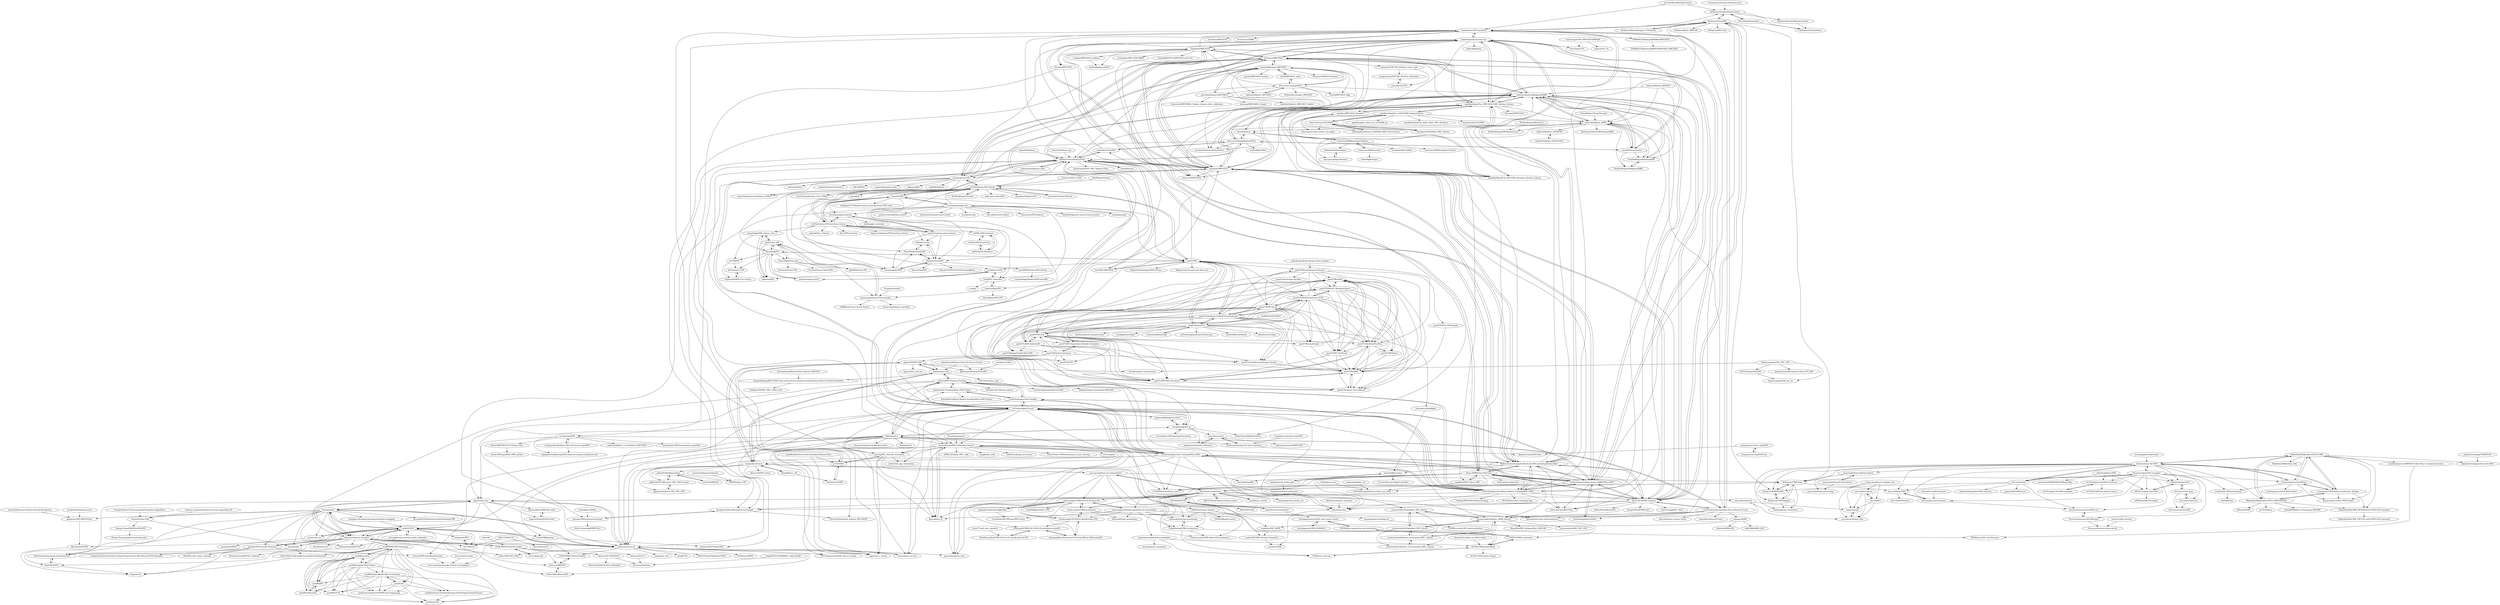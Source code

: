 digraph G {
"loveuav/BlueSkyFlightControl" -> "KitSprout/QCopterFlightControl" ["e"=1]
"loveuav/BlueSkyFlightControl" -> "suhetao/stm32f4_mpu9250" ["e"=1]
"m-lundberg/simple-pid" -> "ivmech/ivPID"
"m-lundberg/simple-pid" -> "saxbophone/pid"
"m-lundberg/simple-pid" -> "python-control/python-control" ["e"=1]
"m-lundberg/simple-pid" -> "hirschmann/pid-autotune"
"m-lundberg/simple-pid" -> "br3ttb/Arduino-PID-Library"
"m-lundberg/simple-pid" -> "pms67/PID"
"m-lundberg/simple-pid" -> "m-rtijn/mpu6050"
"m-lundberg/simple-pid" -> "alchemyst/Dynamics-and-Control" ["e"=1]
"m-lundberg/simple-pid" -> "do-mpc/do-mpc" ["e"=1]
"m-lundberg/simple-pid" -> "tekdemo/MiniPID"
"m-lundberg/simple-pid" -> "ethz-adrl/control-toolbox" ["e"=1]
"m-lundberg/simple-pid" -> "Plasmatree/PID-Analyzer" ["e"=1]
"m-lundberg/simple-pid" -> "tcleg/PID_Controller"
"m-lundberg/simple-pid" -> "methylDragon/ros-sensor-fusion-tutorial" ["e"=1]
"tockn/MPU6050_tockn" -> "jarzebski/Arduino-MPU6050"
"tockn/MPU6050_tockn" -> "ElectronicCats/mpu6050"
"robopeak/rplidar_ros" -> "ENSTABretagneRobotics/razor_imu_9dof" ["e"=1]
"hideakitai/MPU9250" -> "bolderflight/invensense-imu"
"hideakitai/MPU9250" -> "sparkfun/SparkFun_MPU-9250-DMP_Arduino_Library"
"hideakitai/MPU9250" -> "kriswiner/MPU9250"
"hideakitai/MPU9250" -> "asukiaaa/MPU9250_asukiaaa"
"hideakitai/MPU9250" -> "brianc118/MPU9250"
"hideakitai/MPU9250" -> "bolderflight/mpu9250"
"hideakitai/MPU9250" -> "Razor-AHRS/razor-9dof-ahrs"
"hideakitai/MPU9250" -> "jremington/MPU-9250-AHRS"
"hideakitai/MPU9250" -> "suhetao/stm32f4_mpu9250"
"hideakitai/MPU9250" -> "DominikN/ESP32-MPU9250-web-view"
"hideakitai/MPU9250" -> "Snowda/MPU9250"
"hideakitai/MPU9250" -> "kriswiner/MPU6050"
"adafruit/Adafruit_AHRS" -> "PaulStoffregen/MahonyAHRS"
"adafruit/Adafruit_AHRS" -> "arduino-libraries/MadgwickAHRS"
"adafruit/Adafruit_AHRS" -> "rfetick/Kalman"
"adafruit/Adafruit_AHRS" -> "PaulStoffregen/NXPMotionSense"
"adafruit/Adafruit_AHRS" -> "pronenewbits/Arduino_AHRS_System"
"adafruit/Adafruit_AHRS" -> "PaulStoffregen/MadgwickAHRS"
"adafruit/Adafruit_AHRS" -> "aster94/SensorFusion"
"adafruit/Adafruit_AHRS" -> "Reefwing-Software/Reefwing-AHRS"
"adafruit/Adafruit_AHRS" -> "adafruit/Adafruit_FXOS8700"
"kriswiner/MPU9250" -> "bolderflight/invensense-imu"
"kriswiner/MPU9250" -> "kriswiner/MPU6050"
"kriswiner/MPU9250" -> "sparkfun/SparkFun_MPU-9250-DMP_Arduino_Library"
"kriswiner/MPU9250" -> "hideakitai/MPU9250"
"kriswiner/MPU9250" -> "arduino-libraries/MadgwickAHRS"
"kriswiner/MPU9250" -> "suhetao/stm32f4_mpu9250"
"kriswiner/MPU9250" -> "TKJElectronics/Example-Sketch-for-IMU-including-Kalman-filter"
"kriswiner/MPU9250" -> "TKJElectronics/KalmanFilter"
"kriswiner/MPU9250" -> "xioTechnologies/Open-Source-AHRS-With-x-IMU"
"kriswiner/MPU9250" -> "sparkfun/SparkFun_MPU-9250_Breakout_Arduino_Library"
"kriswiner/MPU9250" -> "mjs513/FreeIMU-Updates"
"kriswiner/MPU9250" -> "Razor-AHRS/razor-9dof-ahrs"
"kriswiner/MPU9250" -> "jrowberg/i2cdevlib"
"kriswiner/MPU9250" -> "brianc118/MPU9250"
"kriswiner/MPU9250" -> "rpicopter/ArduinoMotionSensorExample"
"Sachini/ronin" -> "CathIAS/TLIO"
"Sachini/ronin" -> "higerra/ridi_imu"
"Sachini/ronin" -> "mbrossar/denoise-imu-gyro"
"Sachini/ronin" -> "Sachini/niloc"
"Sachini/ronin" -> "mbrossar/ai-imu-dr"
"Sachini/ronin" -> "KlabCMU/IDOL"
"Sachini/ronin" -> "Sachini/Fusion-DHL"
"Sachini/ronin" -> "AaltoVision/deep-speed-constrained-ins"
"Sachini/ronin" -> "changhao-chen/deep-learning-localization-mapping" ["e"=1]
"Sachini/ronin" -> "BehnamZeinali/IMUNet"
"Sachini/ronin" -> "zju3dv/rnin-vio"
"Sachini/ronin" -> "jpsml/6-DOF-Inertial-Odometry"
"Sachini/ronin" -> "nju-aml2022/Pedestrian-Dead-Reckoning-PDR" ["e"=1]
"Sachini/ronin" -> "rairyuu/PDR-with-Map-Matching" ["e"=1]
"Sachini/ronin" -> "dapowan/LIMU-BERT-Public"
"Mayitzin/ahrs" -> "xioTechnologies/Fusion"
"Mayitzin/ahrs" -> "morgil/madgwick_py"
"Mayitzin/ahrs" -> "mbrossar/ai-imu-dr"
"Mayitzin/ahrs" -> "memsindustrygroup/Open-Source-Sensor-Fusion"
"Mayitzin/ahrs" -> "CathIAS/TLIO"
"Mayitzin/ahrs" -> "cggos/imu_x_fusion" ["e"=1]
"Mayitzin/ahrs" -> "gaochq/IMU_Attitude_Estimator"
"Mayitzin/ahrs" -> "mbrossar/denoise-imu-gyro"
"Mayitzin/ahrs" -> "thomas-haslwanter/scikit-kinematics" ["e"=1]
"Mayitzin/ahrs" -> "dlaidig/broad" ["e"=1]
"Mayitzin/ahrs" -> "utiasSTARS/pyshoe"
"Mayitzin/ahrs" -> "john2zy/IMU-Position-Tracking"
"Mayitzin/ahrs" -> "shenshikexmu/IMUCalibration-Gesture"
"Mayitzin/ahrs" -> "Aceinna/gnss-ins-sim" ["e"=1]
"Mayitzin/ahrs" -> "daehwa/Gait-Tracking-With-x-IMU-Python"
"Snowda/MPU9250" -> "Seeed-Studio/Seeed_Arduino_IMU10DOF"
"Snowda/MPU9250" -> "brianc118/MPU9250"
"balzer82/Kalman" -> "TKJElectronics/KalmanFilter" ["e"=1]
"balzer82/Kalman" -> "mbrossar/ai-imu-dr" ["e"=1]
"bitcraze/crazyflie-firmware" -> "bitcraze/lps-node-firmware" ["e"=1]
"rpicopter/MotionSensorExample" -> "rpicopter/ArduinoMotionSensorExample"
"rpicopter/MotionSensorExample" -> "Nick-Currawong/RTIMULib2"
"Krasjet/quaternion" -> "shenshikexmu/IMUCalibration-Gesture" ["e"=1]
"Aceinna/gnss-ins-sim" -> "mbrossar/ai-imu-dr" ["e"=1]
"kriswiner/MPU6050" -> "kriswiner/MPU9250"
"kriswiner/MPU6050" -> "TKJElectronics/Example-Sketch-for-IMU-including-Kalman-filter"
"kriswiner/MPU6050" -> "bolderflight/invensense-imu"
"kriswiner/MPU6050" -> "xioTechnologies/Open-Source-AHRS-With-x-IMU"
"kriswiner/MPU6050" -> "jarzebski/Arduino-MPU6050"
"kriswiner/MPU6050" -> "arduino-libraries/MadgwickAHRS"
"kriswiner/MPU6050" -> "jrowberg/i2cdevlib"
"kriswiner/MPU6050" -> "mjs513/FreeIMU-Updates"
"kriswiner/MPU6050" -> "TKJElectronics/KalmanFilter"
"kriswiner/MPU6050" -> "kriswiner/EM7180_SENtral_sensor_hub"
"kriswiner/MPU6050" -> "sparkfun/SparkFun_MPU-9250-DMP_Arduino_Library"
"kriswiner/MPU6050" -> "xioTechnologies/Oscillatory-Motion-Tracking-With-x-IMU"
"kriswiner/MPU6050" -> "sparkfun/SparkFun_MPU-9250_Breakout_Arduino_Library"
"kriswiner/MPU6050" -> "hideakitai/MPU9250"
"kriswiner/MPU6050" -> "rpicopter/ArduinoMotionSensorExample"
"mbrossar/ai-imu-dr" -> "mbrossar/denoise-imu-gyro"
"mbrossar/ai-imu-dr" -> "CathIAS/TLIO"
"mbrossar/ai-imu-dr" -> "Sachini/ronin"
"mbrossar/ai-imu-dr" -> "cggos/imu_x_fusion" ["e"=1]
"mbrossar/ai-imu-dr" -> "i2Nav-WHU/Wheel-INS" ["e"=1]
"mbrossar/ai-imu-dr" -> "Aceinna/gnss-ins-sim" ["e"=1]
"mbrossar/ai-imu-dr" -> "PetWorm/LARVIO" ["e"=1]
"mbrossar/ai-imu-dr" -> "i2Nav-WHU/OB_GINS" ["e"=1]
"mbrossar/ai-imu-dr" -> "rpng/open_vins" ["e"=1]
"mbrossar/ai-imu-dr" -> "gaowenliang/imu_utils" ["e"=1]
"mbrossar/ai-imu-dr" -> "2013fangwentao/Multi_Sensor_Fusion" ["e"=1]
"mbrossar/ai-imu-dr" -> "rpng/R-VIO" ["e"=1]
"mbrossar/ai-imu-dr" -> "higerra/ridi_imu"
"mbrossar/ai-imu-dr" -> "HKUST-Aerial-Robotics/GVINS" ["e"=1]
"mbrossar/ai-imu-dr" -> "CAOR-MINES-ParisTech/lwoi"
"higerra/ridi_imu" -> "Sachini/ronin"
"higerra/ridi_imu" -> "mbrossar/denoise-imu-gyro"
"higerra/ridi_imu" -> "mbrossar/ai-imu-dr"
"higerra/ridi_imu" -> "CathIAS/TLIO"
"higerra/ridi_imu" -> "higerra/AndroidIMURecorder"
"higerra/ridi_imu" -> "higerra/TangoIMURecorder"
"higerra/ridi_imu" -> "AaltoVision/deep-speed-constrained-ins"
"higerra/ridi_imu" -> "CAOR-MINES-ParisTech/lwoi"
"tuupola/micropython-mpu9250" -> "jefmenegazzo/mpu-i2c-drivers-python" ["e"=1]
"Decawave/mynewt-dw1000-core" -> "Decawave/mynewt-dw1000-apps"
"xioTechnologies/Open-Source-AHRS-With-x-IMU" -> "xioTechnologies/Fusion"
"xioTechnologies/Open-Source-AHRS-With-x-IMU" -> "xioTechnologies/Oscillatory-Motion-Tracking-With-x-IMU"
"xioTechnologies/Open-Source-AHRS-With-x-IMU" -> "xioTechnologies/Gait-Tracking-With-x-IMU"
"xioTechnologies/Open-Source-AHRS-With-x-IMU" -> "arduino-libraries/MadgwickAHRS"
"xioTechnologies/Open-Source-AHRS-With-x-IMU" -> "mjs513/FreeIMU-Updates"
"xioTechnologies/Open-Source-AHRS-With-x-IMU" -> "kriswiner/MPU9250"
"xioTechnologies/Open-Source-AHRS-With-x-IMU" -> "kriswiner/MPU6050"
"xioTechnologies/Open-Source-AHRS-With-x-IMU" -> "priseborough/InertialNav" ["e"=1]
"xioTechnologies/Open-Source-AHRS-With-x-IMU" -> "TKJElectronics/Example-Sketch-for-IMU-including-Kalman-filter"
"xioTechnologies/Open-Source-AHRS-With-x-IMU" -> "Razor-AHRS/razor-9dof-ahrs"
"xioTechnologies/Open-Source-AHRS-With-x-IMU" -> "KitSprout/SmartIMU"
"xioTechnologies/Open-Source-AHRS-With-x-IMU" -> "hustcalm/OpenIMUFilter"
"xioTechnologies/Open-Source-AHRS-With-x-IMU" -> "CCNYRoboticsLab/imu_tools" ["e"=1]
"xioTechnologies/Open-Source-AHRS-With-x-IMU" -> "rpicopter/ArduinoMotionSensorExample"
"xioTechnologies/Open-Source-AHRS-With-x-IMU" -> "shenshikexmu/IMUCalibration-Gesture"
"FlyTheThings/uNavINS" -> "balamuruganky/ekf_nav_ins"
"rocheparadox/Kalman-Filter-Python-for-mpu6050" -> "vijaykumarwalikar/mpu6050-data-recording-visualization-tool"
"rocheparadox/Kalman-Filter-Python-for-mpu6050" -> "m-rtijn/mpu6050"
"alirezaahmadi/KalmanFilter-Vehicle-GNSS-INS" -> "diegoavillegasg/IMU-GNSS-Lidar-sensor-fusion-using-Extended-Kalman-Filter-for-State-Estimation" ["e"=1]
"pms67/Attitude-Estimation" -> "pms67/EKF-Quaternion-Attitude-Estimation"
"pms67/Attitude-Estimation" -> "hhyyti/dcm-imu"
"pms67/Attitude-Estimation" -> "pms67/PiCNN"
"pms67/Attitude-Estimation" -> "pms67/ControlSystemDesign-Tutorial"
"pms67/Attitude-Estimation" -> "soarbear/imu_ekf"
"pms67/Attitude-Estimation" -> "introlab/OpenIMU" ["e"=1]
"pms67/Attitude-Estimation" -> "pms67/FilterLib"
"pms67/Attitude-Estimation" -> "aipiano/ESEKF_IMU"
"Razor-AHRS/razor-9dof-ahrs" -> "sparkfun/9DOF_Razor_IMU"
"Razor-AHRS/razor-9dof-ahrs" -> "mjs513/FreeIMU-Updates"
"Razor-AHRS/razor-9dof-ahrs" -> "ENSTABretagneRobotics/razor_imu_9dof"
"Razor-AHRS/razor-9dof-ahrs" -> "hhyyti/dcm-imu"
"Razor-AHRS/razor-9dof-ahrs" -> "kriswiner/MPU9250"
"Razor-AHRS/razor-9dof-ahrs" -> "TKJElectronics/Example-Sketch-for-IMU-including-Kalman-filter"
"Razor-AHRS/razor-9dof-ahrs" -> "xioTechnologies/Open-Source-AHRS-With-x-IMU"
"Razor-AHRS/razor-9dof-ahrs" -> "hideakitai/MPU9250"
"Razor-AHRS/razor-9dof-ahrs" -> "CCNYRoboticsLab/imu_tools" ["e"=1]
"Razor-AHRS/razor-9dof-ahrs" -> "lebarsfa/razor-9dof-ahrs"
"Razor-AHRS/razor-9dof-ahrs" -> "introlab/OpenIMU" ["e"=1]
"Razor-AHRS/razor-9dof-ahrs" -> "xioTechnologies/Oscillatory-Motion-Tracking-With-x-IMU"
"Razor-AHRS/razor-9dof-ahrs" -> "Kyle-ak/imu_tk" ["e"=1]
"Decawave/dwm1001-examples" -> "foldedtoad/dwm1001"
"Decawave/dwm1001-examples" -> "RT-LOC/zephyr-dwm1001"
"Decawave/dwm1001-examples" -> "thotro/arduino-dw1000"
"Decawave/dwm1001-examples" -> "lab11/polypoint"
"Decawave/dwm1001-examples" -> "Decawave/mynewt-dw1000-core"
"Decawave/dwm1001-examples" -> "Decawave/uwb-core"
"Decawave/dwm1001-examples" -> "br101/zephyr-dw3000-decadriver"
"Decawave/dwm1001-examples" -> "Decawave/mynewt-dw1000-apps"
"Decawave/dwm1001-examples" -> "bitcraze/lps-node-firmware"
"Decawave/dwm1001-examples" -> "KitSprout/UWB-Node"
"Decawave/dwm1001-examples" -> "F-Army/arduino-dw1000-ng"
"F-Army/arduino-dw1000-ng" -> "thotro/arduino-dw1000"
"F-Army/arduino-dw1000-ng" -> "somidad/dw1000-positioning"
"F-Army/arduino-dw1000-ng" -> "jremington/UWB-Indoor-Localization_Arduino"
"F-Army/arduino-dw1000-ng" -> "Makerfabs/Makerfabs-ESP32-UWB"
"F-Army/arduino-dw1000-ng" -> "prototyping-corner/UWB-Feather"
"F-Army/arduino-dw1000-ng" -> "geraicerdas/Cerdas-UWB-Tracker"
"shenshikexmu/IMUCalibration-Gesture" -> "Kyle-ak/imu_tk" ["e"=1]
"shenshikexmu/IMUCalibration-Gesture" -> "gaowenliang/imu_utils" ["e"=1]
"shenshikexmu/IMUCalibration-Gesture" -> "2013fangwentao/Multi_Sensor_Fusion" ["e"=1]
"shenshikexmu/IMUCalibration-Gesture" -> "rpng/kalibr_allan" ["e"=1]
"shenshikexmu/IMUCalibration-Gesture" -> "cggos/imu_x_fusion" ["e"=1]
"shenshikexmu/IMUCalibration-Gesture" -> "xioTechnologies/Gait-Tracking-With-x-IMU"
"shenshikexmu/IMUCalibration-Gesture" -> "zm0612/eskf-gps-imu-fusion" ["e"=1]
"shenshikexmu/IMUCalibration-Gesture" -> "gaochq/IMU_Attitude_Estimator"
"shenshikexmu/IMUCalibration-Gesture" -> "ydsf16/imu_gps_localization" ["e"=1]
"shenshikexmu/IMUCalibration-Gesture" -> "Little-Potato-1990/localization_in_auto_driving" ["e"=1]
"shenshikexmu/IMUCalibration-Gesture" -> "CCNYRoboticsLab/imu_tools" ["e"=1]
"shenshikexmu/IMUCalibration-Gesture" -> "mbrossar/ai-imu-dr"
"shenshikexmu/IMUCalibration-Gesture" -> "Aceinna/gnss-ins-sim" ["e"=1]
"shenshikexmu/IMUCalibration-Gesture" -> "Erensu/ignav" ["e"=1]
"shenshikexmu/IMUCalibration-Gesture" -> "APRIL-ZJU/lidar_IMU_calib" ["e"=1]
"mghojal/Localization-Algorithm" -> "LiuxhRobotAI/UWB-and-IMU-Fusion"
"KitSprout/AltiumDesigner_PcbLibrary" -> "KitSprout/SmartIMU" ["e"=1]
"PowerBroker2/SerialTransfer" -> "adafruit/Adafruit_AHRS" ["e"=1]
"raimapo/AHRS" -> "uBartek/AHRS-EKF"
"raimapo/AHRS" -> "waihekor/EKF_AHRS"
"raimapo/AHRS" -> "hkbl1988/AHRS_EKF"
"mmalekzadeh/motion-sense" -> "dapowan/LIMU-BERT-Public" ["e"=1]
"xioTechnologies/Gait-Tracking-With-x-IMU" -> "xioTechnologies/Oscillatory-Motion-Tracking-With-x-IMU"
"xioTechnologies/Gait-Tracking-With-x-IMU" -> "shenshikexmu/IMUCalibration-Gesture"
"xioTechnologies/Gait-Tracking-With-x-IMU" -> "xioTechnologies/Open-Source-AHRS-With-x-IMU"
"xioTechnologies/Gait-Tracking-With-x-IMU" -> "xioTechnologies/Gait-Tracking"
"xioTechnologies/Gait-Tracking-With-x-IMU" -> "mbrossar/ai-imu-dr"
"xioTechnologies/Gait-Tracking-With-x-IMU" -> "meyiao/ImuFusion"
"xioTechnologies/Gait-Tracking-With-x-IMU" -> "xioTechnologies/Fusion"
"xioTechnologies/Gait-Tracking-With-x-IMU" -> "CCNYRoboticsLab/imu_tools" ["e"=1]
"xioTechnologies/Gait-Tracking-With-x-IMU" -> "kriswiner/MPU9250"
"xioTechnologies/Gait-Tracking-With-x-IMU" -> "TKJElectronics/KalmanFilter"
"xioTechnologies/Gait-Tracking-With-x-IMU" -> "gaowenliang/imu_utils" ["e"=1]
"xioTechnologies/Gait-Tracking-With-x-IMU" -> "TKJElectronics/Example-Sketch-for-IMU-including-Kalman-filter"
"xioTechnologies/Gait-Tracking-With-x-IMU" -> "mjs513/FreeIMU-Updates"
"xioTechnologies/Gait-Tracking-With-x-IMU" -> "hhyyti/dcm-imu"
"xioTechnologies/Gait-Tracking-With-x-IMU" -> "Mayitzin/ahrs"
"sharathsrini/Kalman-Filter-for-Sensor-Fusion" -> "soarbear/imu_ekf"
"sharathsrini/Kalman-Filter-for-Sensor-Fusion" -> "gilbertgede/KalmanFilterIMU"
"baselsw/BlueCopter" -> "bolandrm/rmb_multicopter"
"baselsw/BlueCopter" -> "cTn-dev/Phoenix-FlightController"
"lijx10/uwb-localization" -> "KitSprout/UWB-Node"
"lijx10/uwb-localization" -> "gao-ouyang/demo_for_kalmanFilter"
"lijx10/uwb-localization" -> "TIERS/uwb-drone-dataset"
"lijx10/uwb-localization" -> "HKUST-Aerial-Robotics/Omni-swarm" ["e"=1]
"lijx10/uwb-localization" -> "bobocode/uwb-imu-positioning"
"lijx10/uwb-localization" -> "PulkitRustagi/UWB-Localization"
"lijx10/uwb-localization" -> "yandld/nav_matlab" ["e"=1]
"lijx10/uwb-localization" -> "sair-lab/localization"
"lijx10/uwb-localization" -> "qxiaofan/awesome-uwb-localization"
"lijx10/uwb-localization" -> "ewine-project/UWB-LOS-NLOS-Data-Set"
"lijx10/uwb-localization" -> "ewine-project/UWB-localization"
"lijx10/uwb-localization" -> "cliansang/positioning-algorithms-for-uwb-matlab"
"lijx10/uwb-localization" -> "bennihepp/uwb_tracker_ros"
"lijx10/uwb-localization" -> "kunwoo-park/UWB-Aided-UAV-localization"
"lijx10/uwb-localization" -> "KIT-ISAS/SFUISE"
"Hom-Wang/Quadcopter" -> "KitSprout/QCopterNano"
"Hom-Wang/Quadcopter" -> "KitSprout/QCopterFlightControl"
"pms67/FilterLib" -> "pms67/ControlSystemDesign-Tutorial"
"pms67/FilterLib" -> "pms67/LeDSP-Audio-SoM"
"pms67/FilterLib" -> "pms67/BluePhil"
"pms67/FilterLib" -> "pms67/LittleBrainPlusPlus"
"pms67/FilterLib" -> "pms67/STM32F1-Breakout-Board"
"pms67/FilterLib" -> "pms67/PiCNN"
"pms67/FilterLib" -> "pms67/BananaSchplit"
"pms67/FilterLib" -> "pms67/EKF-Quaternion-Attitude-Estimation"
"pms67/FilterLib" -> "pms67/MPU6050_Breakout"
"sparkfun/SparkFun_ICM-20948_ArduinoLibrary" -> "ZaneL/Teensy-ICM-20948"
"sparkfun/SparkFun_ICM-20948_ArduinoLibrary" -> "ericalbers/ICM20948_DMP_Arduino"
"sparkfun/SparkFun_ICM-20948_ArduinoLibrary" -> "isouriadakis/Arduino_ICM20948_DMP_Full-Function"
"sparkfun/SparkFun_ICM-20948_ArduinoLibrary" -> "ZaneL/quaternion_sensor_3d_nodejs"
"sparkfun/SparkFun_ICM-20948_ArduinoLibrary" -> "sparkfun/qwiic_9dof_imu_icm20948_py"
"sparkfun/SparkFun_ICM-20948_ArduinoLibrary" -> "sparkfun/SparkFun_Qwiic_9DoF_IMU_Breakout"
"sparkfun/SparkFun_ICM-20948_ArduinoLibrary" -> "sparkfun/SparkFun_MPU-9250-DMP_Arduino_Library"
"sparkfun/SparkFun_ICM-20948_ArduinoLibrary" -> "drcpattison/ICM-20948"
"sparkfun/SparkFun_ICM-20948_ArduinoLibrary" -> "adafruit/Adafruit_AHRS"
"somidad/dw1000-positioning" -> "somidad/mlat"
"mjs513/FreeIMU-Updates" -> "TKJElectronics/Example-Sketch-for-IMU-including-Kalman-filter"
"mjs513/FreeIMU-Updates" -> "Razor-AHRS/razor-9dof-ahrs"
"mjs513/FreeIMU-Updates" -> "xioTechnologies/Open-Source-AHRS-With-x-IMU"
"mjs513/FreeIMU-Updates" -> "arduino-libraries/MadgwickAHRS"
"mjs513/FreeIMU-Updates" -> "KitSprout/SmartIMU"
"mjs513/FreeIMU-Updates" -> "hhyyti/dcm-imu"
"mjs513/FreeIMU-Updates" -> "kriswiner/MPU9250"
"mjs513/FreeIMU-Updates" -> "memsindustrygroup/Open-Source-Sensor-Fusion"
"mjs513/FreeIMU-Updates" -> "HongshiTan/RTIMULib2"
"mjs513/FreeIMU-Updates" -> "kriswiner/MPU6050"
"mjs513/FreeIMU-Updates" -> "n0m1/Comp6DOF_n0m1"
"mjs513/FreeIMU-Updates" -> "adafruit/Adafruit_AHRS"
"mjs513/FreeIMU-Updates" -> "hustcalm/OpenIMUFilter"
"mjs513/FreeIMU-Updates" -> "MatrixPilot/MatrixPilot" ["e"=1]
"mjs513/FreeIMU-Updates" -> "rpicopter/ArduinoMotionSensorExample"
"jarzebski/Arduino-HMC5883L" -> "jarzebski/Arduino-MPU6050"
"jarzebski/Arduino-HMC5883L" -> "sleemanj/HMC5883L_Simple"
"jarzebski/Arduino-HMC5883L" -> "adafruit/Adafruit_HMC5883_Unified"
"jarzebski/Arduino-HMC5883L" -> "helscream/HMC5883L_Header_Arduino_Auto_calibration"
"jarzebski/Arduino-HMC5883L" -> "jarzebski/Arduino-KalmanFilter"
"jarzebski/Arduino-MPU6050" -> "jarzebski/Arduino-HMC5883L"
"jarzebski/Arduino-MPU6050" -> "ElectronicCats/mpu6050"
"jarzebski/Arduino-MPU6050" -> "jarzebski/Arduino-KalmanFilter"
"jarzebski/Arduino-MPU6050" -> "tockn/MPU6050_tockn"
"jarzebski/Arduino-MPU6050" -> "kriswiner/MPU6050"
"jarzebski/Arduino-MPU6050" -> "adafruit/Adafruit_MPU6050"
"jarzebski/Arduino-MPU6050" -> "rfetick/MPU6050_light"
"jarzebski/Arduino-MPU6050" -> "VRomanov89/EEEnthusiast"
"jarzebski/Arduino-MPU6050" -> "jrowberg/i2cdevlib"
"jarzebski/Arduino-MPU6050" -> "jjundot/MPU6050_Kalman"
"jarzebski/Arduino-MPU6050" -> "TKJElectronics/KalmanFilter"
"jarzebski/Arduino-MPU6050" -> "TKJElectronics/Example-Sketch-for-IMU-including-Kalman-filter"
"priseborough/InertialNav" -> "xioTechnologies/Open-Source-AHRS-With-x-IMU" ["e"=1]
"brytsknguyen/icra2018_uwb_sensor_fusion" -> "brytsknguyen/UWB_ICRA2018"
"brytsknguyen/icra2018_uwb_sensor_fusion" -> "TIERS/uwb-cooperative-mrs-localization"
"xioTechnologies/Oscillatory-Motion-Tracking-With-x-IMU" -> "xioTechnologies/Gait-Tracking-With-x-IMU"
"xioTechnologies/Oscillatory-Motion-Tracking-With-x-IMU" -> "0015/Python-Data-Sampling-App"
"xioTechnologies/Oscillatory-Motion-Tracking-With-x-IMU" -> "xioTechnologies/Open-Source-AHRS-With-x-IMU"
"xioTechnologies/Oscillatory-Motion-Tracking-With-x-IMU" -> "xioTechnologies/Gait-Tracking"
"xioTechnologies/Oscillatory-Motion-Tracking-With-x-IMU" -> "john2zy/IMU-Position-Tracking"
"xioTechnologies/Oscillatory-Motion-Tracking-With-x-IMU" -> "TKJElectronics/Example-Sketch-for-IMU-including-Kalman-filter"
"xioTechnologies/Oscillatory-Motion-Tracking-With-x-IMU" -> "higerra/ridi_imu"
"xioTechnologies/Oscillatory-Motion-Tracking-With-x-IMU" -> "hhyyti/dcm-imu"
"xioTechnologies/Oscillatory-Motion-Tracking-With-x-IMU" -> "xioTechnologies/Fusion"
"xioTechnologies/Oscillatory-Motion-Tracking-With-x-IMU" -> "Edubgr/MPU6050-MotionTracking"
"xioTechnologies/Oscillatory-Motion-Tracking-With-x-IMU" -> "arduino-libraries/MadgwickAHRS"
"xioTechnologies/Oscillatory-Motion-Tracking-With-x-IMU" -> "hustcalm/OpenIMUFilter"
"xioTechnologies/Oscillatory-Motion-Tracking-With-x-IMU" -> "Razor-AHRS/razor-9dof-ahrs"
"xioTechnologies/Oscillatory-Motion-Tracking-With-x-IMU" -> "mjs513/FreeIMU-Updates"
"xioTechnologies/Oscillatory-Motion-Tracking-With-x-IMU" -> "kriswiner/MPU9250"
"rairyuu/PDR-with-Map-Matching" -> "tyrex-team/benchmarks-attitude-smartphones" ["e"=1]
"aipiano/ESEKF_IMU" -> "je310/ESKF"
"aipiano/ESEKF_IMU" -> "soarbear/imu_ekf"
"aipiano/ESEKF_IMU" -> "meyiao/ImuFusion"
"aipiano/ESEKF_IMU" -> "hjamal3/imu_ekf_ros"
"aipiano/ESEKF_IMU" -> "betaBison/gnss-sensor-fusion"
"aipiano/ESEKF_IMU" -> "gilbertgede/KalmanFilterIMU"
"soarbear/imu_ekf" -> "aipiano/ESEKF_IMU"
"soarbear/imu_ekf" -> "john2zy/IMU-Position-Tracking"
"soarbear/imu_ekf" -> "meyiao/ImuFusion"
"soarbear/imu_ekf" -> "diegoavillegasg/IMU-GNSS-Lidar-sensor-fusion-using-Extended-Kalman-Filter-for-State-Estimation"
"soarbear/imu_ekf" -> "Fixit-Davide/imu_zupt" ["e"=1]
"ElectronicCats/mpu6050" -> "adafruit/Adafruit_MPU6050"
"ElectronicCats/mpu6050" -> "jarzebski/Arduino-MPU6050"
"ElectronicCats/mpu6050" -> "rfetick/MPU6050_light"
"ElectronicCats/mpu6050" -> "ZHomeSlice/Simple_MPU6050"
"ElectronicCats/mpu6050" -> "tockn/MPU6050_tockn"
"ElectronicCats/mpu6050" -> "arduino-libraries/MadgwickAHRS"
"ElectronicCats/mpu6050" -> "jarzebski/Arduino-HMC5883L"
"ElectronicCats/mpu6050" -> "rfetick/Kalman"
"ElectronicCats/mpu6050" -> "hideakitai/MPU9250"
"tcleg/PID_Controller" -> "tekdemo/MiniPID"
"tcleg/PID_Controller" -> "cvra/pid"
"tcleg/PID_Controller" -> "geekfactory/PID"
"sfwa/ukf" -> "CAOR-MINES-ParisTech/ukfm" ["e"=1]
"CAOR-MINES-ParisTech/lwoi" -> "mbrossar/RINS-W"
"sparkfun/9DOF_Razor_IMU" -> "Razor-AHRS/razor-9dof-ahrs"
"sparkfun/9DOF_Razor_IMU" -> "ENSTABretagneRobotics/razor_imu_9dof"
"sair-lab/kervolution" -> "wang-chen/git"
"sair-lab/kervolution" -> "sair-lab/correlation_flow"
"sair-lab/kervolution" -> "sair-lab/KCC"
"utiasSTARS/pyshoe" -> "tyrex-team/benchmarks-attitude-smartphones"
"utiasSTARS/pyshoe" -> "hcarlsso/ZUPT-aided-INS"
"gaochq/IMU_Attitude_Estimator" -> "je310/ESKF"
"gaochq/IMU_Attitude_Estimator" -> "cggos/imu_x_fusion" ["e"=1]
"gaochq/IMU_Attitude_Estimator" -> "ydsf16/imu_gps_localization" ["e"=1]
"gaochq/IMU_Attitude_Estimator" -> "yuzhou42/ESKF-Attitude-Estimation"
"gaochq/IMU_Attitude_Estimator" -> "Kyle-ak/imu_tk" ["e"=1]
"RT-LOC/zephyr-dwm1001" -> "foldedtoad/dwm1001"
"RT-LOC/zephyr-dwm1001" -> "nRFMesh/sdk-uwb-zephyr"
"pcdangio/ros-driver_mpu9250" -> "jusgomen/ros-mpu9250-imu"
"pcdangio/ros-driver_mpu9250" -> "bjajoh/ros-mpu9250-ahrs"
"zziz/kalman-filter" -> "gilbertgede/KalmanFilterIMU" ["e"=1]
"hideakitai/ArduinoEigen" -> "vancegroup/EigenArduino"
"ricardozago/GY91-MPU9250-BMP280" -> "thejmart/GY_91-"
"ricardozago/GY91-MPU9250-BMP280" -> "TheChapu/GY-91"
"r-downing/AutoPID" -> "PowerBroker2/ArduPID"
"r-downing/AutoPID" -> "Dlloydev/QuickPID"
"KitSprout/SmartIMU" -> "suhetao/stm32f4_mpu9250"
"KitSprout/SmartIMU" -> "KitSprout/QCopterFlightControl"
"KitSprout/SmartIMU" -> "KitSprout/KDWM1000"
"KitSprout/SmartIMU" -> "KitSprout/UWB-Node"
"KitSprout/SmartIMU" -> "mjs513/FreeIMU-Updates"
"KitSprout/SmartIMU" -> "KitSprout/JLink_ARM-OB" ["e"=1]
"KitSprout/SmartIMU" -> "KitSprout/IMUCube"
"KitSprout/SmartIMU" -> "KitSprout/AltiumDesigner_PcbLibrary" ["e"=1]
"769484623/MahonyAHRSWithMPU9250" -> "769484623/MahonyAHRSWithMPU6050_HMC5983"
"hor789/PID" -> "but0n/stm32_PID"
"hor789/PID" -> "GilgameshD/PID-Car-Control"
"sair-lab/KCC" -> "wang-chen/git"
"sair-lab/KCC" -> "sair-lab/correlation_flow"
"sair-lab/KCC" -> "sair-lab/kervolution"
"KitSprout/QCopterFlightControl" -> "KitSprout/SmartIMU"
"KitSprout/QCopterFlightControl" -> "KitSprout/QCopterRemoteControl"
"KitSprout/QCopterFlightControl" -> "Hom-Wang/Quadcopter"
"KitSprout/QCopterFlightControl" -> "KitSprout/QCopterNano"
"ewine-project/UWB-localization" -> "ewine-project/UWB-LOS-NLOS-Data-Set"
"ewine-project/UWB-localization" -> "tycheyoung/LOS-NLOS-Classification-CNN"
"ewine-project/UWB-localization" -> "KlemenBr/uwb_positioning"
"ewine-project/UWB-localization" -> "qxiaofan/awesome-uwb-localization"
"wang-chen/thesis_template_ntu" -> "sair-lab/KCC"
"wang-chen/thesis_template_ntu" -> "sair-lab/correlation_flow"
"wang-chen/thesis_template_ntu" -> "sair-lab/kervolution"
"wang-chen/thesis_template_ntu" -> "wang-chen/git"
"tycheyoung/LOS-NLOS-Classification-CNN" -> "cliansang/Identification-of-NLOS-and-MP-in-UWB-using-ML"
"tycheyoung/LOS-NLOS-Classification-CNN" -> "ewine-project/UWB-LOS-NLOS-Data-Set"
"tycheyoung/LOS-NLOS-Classification-CNN" -> "JSYoon-git/UWB-LOS_NLOS-Classification-using-DL"
"tycheyoung/LOS-NLOS-Classification-CNN" -> "ewine-project/UWB-localization"
"aster94/SensorFusion" -> "PaulStoffregen/MadgwickAHRS"
"aster94/SensorFusion" -> "arduino-libraries/MadgwickAHRS"
"aster94/SensorFusion" -> "adafruit/Adafruit_AHRS"
"aster94/SensorFusion" -> "PaulStoffregen/MahonyAHRS"
"aster94/SensorFusion" -> "denyssene/SimpleKalmanFilter"
"aster94/SensorFusion" -> "bolderflight/invensense-imu"
"jpsml/6-DOF-Inertial-Odometry" -> "nisharaichur/End-to-End-Learning-Framework-for-IMU-Based-6-DOF-Odometry" ["e"=1]
"jpsml/6-DOF-Inertial-Odometry" -> "AaltoVision/deep-speed-constrained-ins"
"jpsml/6-DOF-Inertial-Odometry" -> "rfbr/PDR_with_Deep_Learning" ["e"=1]
"jpsml/6-DOF-Inertial-Odometry" -> "CathIAS/TLIO"
"jpsml/6-DOF-Inertial-Odometry" -> "rairyuu/PDR-with-Map-Matching" ["e"=1]
"je310/ESKF" -> "EliaTarasov/ESKF"
"je310/ESKF" -> "gaochq/IMU_Attitude_Estimator"
"je310/ESKF" -> "aipiano/ESEKF_IMU"
"EliaTarasov/ESKF" -> "je310/ESKF"
"AaltoVision/deep-speed-constrained-ins" -> "KlabCMU/IDOL"
"brytsknguyen/UWB_ICRA2018" -> "brytsknguyen/icra2018_uwb_sensor_fusion"
"mbrossar/FUSION2018" -> "RomaTeng/EKF-SLAM-on-Manifold" ["e"=1]
"mbrossar/FUSION2018" -> "mbrossar/iekf-slam"
"KitSprout/QCopterRemoteControl" -> "KitSprout/QCopterNano"
"valentinbarral/gazebosensorplugins" -> "AUVSL/UWB-Jackal-World"
"valentinbarral/gazebosensorplugins" -> "advoard/pozyx_simulation"
"valentinbarral/gazebosensorplugins" -> "TIERS/mrs-uwb-sim"
"wang-chen/git" -> "sair-lab/correlation_flow"
"jusgomen/ros-mpu9250-imu" -> "pcdangio/ros-driver_mpu9250"
"Decawave/mynewt-dw1000-apps" -> "Decawave/mynewt-dw1000-core"
"Decawave/mynewt-dw1000-apps" -> "Decawave/mynewt-timescale-lib"
"gregtomasch/EM7180_SENtral_Calibration" -> "simondlevy/USFS"
"rpicopter/ArduinoMotionSensorExample" -> "Seeed-Studio/Seeed_Arduino_IMU10DOF"
"rpicopter/ArduinoMotionSensorExample" -> "rpicopter/MotionSensorExample"
"pms67/STRF-Kicad" -> "pms67/STM32F4-Reference-PCB"
"pms67/STRF-Kicad" -> "pms67/BluePhil"
"pms67/STRF-Kicad" -> "pms67/LittleBrainPlusPlus"
"pms67/STRF-Kicad" -> "pms67/LittleBrain-STM32F4-Sensorboard"
"pms67/STRF-Kicad" -> "pms67/MPU6050_Breakout"
"pms67/STRF-Kicad" -> "pms67/EMI_TestBoard"
"pms67/STRF-Kicad" -> "pms67/PModlet"
"pms67/STRF-Kicad" -> "pms67/STM32F1-Breakout-Board"
"pms67/STRF-Kicad" -> "pms67/LeDSP-Audio-SoM"
"pms67/STRF-Kicad" -> "pms67/BananaSchplit"
"pms67/STRF-Kicad" -> "pms67/FilterLib"
"pms67/STRF-Kicad" -> "pms67/PiCNN"
"pms67/STRF-Kicad" -> "pms67/ControlSystemDesign-Tutorial"
"pms67/STRF-Kicad" -> "pms67/Airspeed_SensorBoard"
"pms67/STRF-Kicad" -> "pms67/BananaSchplit-MiniUSBC"
"nickrehm/dRehmFlight" -> "pms67/HadesFCS" ["e"=1]
"jrowberg/i2cdevlib" -> "kriswiner/MPU9250"
"jrowberg/i2cdevlib" -> "TKJElectronics/KalmanFilter"
"jrowberg/i2cdevlib" -> "kriswiner/MPU6050"
"jrowberg/i2cdevlib" -> "br3ttb/Arduino-PID-Library"
"jrowberg/i2cdevlib" -> "rogerclarkmelbourne/Arduino_STM32" ["e"=1]
"jrowberg/i2cdevlib" -> "jarzebski/Arduino-MPU6050"
"jrowberg/i2cdevlib" -> "nRF24/RF24" ["e"=1]
"jrowberg/i2cdevlib" -> "espressif/arduino-esp32" ["e"=1]
"jrowberg/i2cdevlib" -> "olikraus/u8g2" ["e"=1]
"jrowberg/i2cdevlib" -> "esp8266/Arduino" ["e"=1]
"jrowberg/i2cdevlib" -> "stm32duino/Arduino_Core_STM32" ["e"=1]
"jrowberg/i2cdevlib" -> "bolderflight/invensense-imu"
"jrowberg/i2cdevlib" -> "arduino/Arduino" ["e"=1]
"jrowberg/i2cdevlib" -> "multiwii/multiwii-firmware" ["e"=1]
"jrowberg/i2cdevlib" -> "ElectronicCats/mpu6050"
"RobTillaart/Arduino" -> "br3ttb/Arduino-PID-Library" ["e"=1]
"CathIAS/TLIO" -> "Sachini/ronin"
"CathIAS/TLIO" -> "uzh-rpg/learned_inertial_model_odometry"
"CathIAS/TLIO" -> "KlabCMU/IDOL"
"CathIAS/TLIO" -> "mbrossar/denoise-imu-gyro"
"CathIAS/TLIO" -> "zju3dv/rnin-vio"
"CathIAS/TLIO" -> "i2Nav-WHU/LightweightLearnedInertialOdometer"
"CathIAS/TLIO" -> "Sachini/niloc"
"CathIAS/TLIO" -> "Air-IO/Air-IO"
"CathIAS/TLIO" -> "mbrossar/ai-imu-dr"
"CathIAS/TLIO" -> "jpsml/6-DOF-Inertial-Odometry"
"CathIAS/TLIO" -> "haleqiu/AirIMU"
"CathIAS/TLIO" -> "utiasSTARS/pyshoe"
"bjohnsonfl/Madgwick_Filter" -> "morgil/madgwick_py"
"i2Nav-WHU/Wheel-INS" -> "mbrossar/RINS-W" ["e"=1]
"hierarch41/catkin_ws_Multi-robots" -> "AUVSL/UWB-Jackal-World"
"xiahouzuoxin/kalman_filter" -> "TKJElectronics/KalmanFilter" ["e"=1]
"xiahouzuoxin/kalman_filter" -> "Niyunfeng/PID" ["e"=1]
"leech001/MPU6050" -> "TKJElectronics/KalmanFilter" ["e"=1]
"leech001/MPU6050" -> "pms67/PID" ["e"=1]
"thotro/arduino-dw1000" -> "F-Army/arduino-dw1000-ng"
"thotro/arduino-dw1000" -> "Decawave/dwm1001-examples"
"thotro/arduino-dw1000" -> "lab11/polypoint"
"thotro/arduino-dw1000" -> "jremington/UWB-Indoor-Localization_Arduino"
"thotro/arduino-dw1000" -> "Makerfabs/Makerfabs-ESP32-UWB"
"thotro/arduino-dw1000" -> "pozyxLabs/Pozyx-Arduino-library"
"thotro/arduino-dw1000" -> "KitSprout/UWB-Node"
"thotro/arduino-dw1000" -> "bitcraze/libdw1000"
"thotro/arduino-dw1000" -> "Makerfabs/Makerfabs-ESP32-UWB-DW3000"
"thotro/arduino-dw1000" -> "KitSprout/UWB-Adapter"
"thotro/arduino-dw1000" -> "KitSprout/KDWM1000"
"thotro/arduino-dw1000" -> "somidad/dw1000-positioning"
"thotro/arduino-dw1000" -> "foldedtoad/dwm1001"
"thotro/arduino-dw1000" -> "cheekiang/uwb_localization"
"thotro/arduino-dw1000" -> "bitcraze/lps-node-firmware"
"kriswiner/EM7180_SENtral_sensor_hub" -> "gregtomasch/EM7180_SENtral_Calibration"
"kriswiner/EM7180_SENtral_sensor_hub" -> "simondlevy/USFS"
"br3ttb/Arduino-PID-Library" -> "br3ttb/Arduino-PID-AutoTune-Library"
"br3ttb/Arduino-PID-Library" -> "pms67/PID"
"br3ttb/Arduino-PID-Library" -> "Dlloydev/QuickPID"
"br3ttb/Arduino-PID-Library" -> "jrowberg/i2cdevlib"
"br3ttb/Arduino-PID-Library" -> "rogerclarkmelbourne/Arduino_STM32" ["e"=1]
"br3ttb/Arduino-PID-Library" -> "PaulStoffregen/Encoder" ["e"=1]
"br3ttb/Arduino-PID-Library" -> "stm32duino/Arduino_Core_STM32" ["e"=1]
"br3ttb/Arduino-PID-Library" -> "mike-matera/FastPID"
"br3ttb/Arduino-PID-Library" -> "ivmech/ivPID"
"br3ttb/Arduino-PID-Library" -> "PowerBroker2/ArduPID"
"br3ttb/Arduino-PID-Library" -> "simplefoc/Arduino-FOC" ["e"=1]
"br3ttb/Arduino-PID-Library" -> "TKJElectronics/KalmanFilter"
"br3ttb/Arduino-PID-Library" -> "ivanseidel/ArduinoThread" ["e"=1]
"br3ttb/Arduino-PID-Library" -> "jackw01/arduino-pid-autotuner"
"br3ttb/Arduino-PID-Library" -> "gnea/grbl" ["e"=1]
"changhao-chen/deep-learning-localization-mapping" -> "CathIAS/TLIO" ["e"=1]
"adafruit/Adafruit_MPU6050" -> "ElectronicCats/mpu6050"
"pms67/PID" -> "Niyunfeng/PID"
"pms67/PID" -> "pms67/LittleBrain-STM32F4-Sensorboard"
"pms67/PID" -> "pms67/HadesFCS"
"pms67/PID" -> "pms67/FilterLib"
"pms67/PID" -> "geekfactory/PID"
"pms67/PID" -> "pms67/STRF-Kicad"
"pms67/PID" -> "br3ttb/Arduino-PID-Library"
"pms67/PID" -> "Majid-Derhambakhsh/PID-Library"
"pms67/PID" -> "pms67/EKF-Quaternion-Attitude-Estimation"
"pms67/PID" -> "pms67/STM32F4-Reference-PCB"
"pms67/PID" -> "MaJerle/stm32-usart-uart-dma-rx-tx" ["e"=1]
"pms67/PID" -> "leech001/MPU6050" ["e"=1]
"pms67/PID" -> "pms67/AltiumDesigner-Libraries"
"pms67/PID" -> "pms67/LittleBrainPlusPlus"
"pms67/PID" -> "simondlevy/TinyEKF" ["e"=1]
"yandld/nav_matlab" -> "lijx10/uwb-localization" ["e"=1]
"mbrossar/denoise-imu-gyro" -> "mbrossar/ai-imu-dr"
"mbrossar/denoise-imu-gyro" -> "Sachini/ronin"
"mbrossar/denoise-imu-gyro" -> "CathIAS/TLIO"
"mbrossar/denoise-imu-gyro" -> "KleinYuan/IMUDB"
"mbrossar/denoise-imu-gyro" -> "CAOR-MINES-ParisTech/ukfm"
"mbrossar/denoise-imu-gyro" -> "Sachini/niloc"
"mbrossar/denoise-imu-gyro" -> "mbrossar/RINS-W"
"mbrossar/denoise-imu-gyro" -> "ansfl/MEMS-IMU-Denoising"
"mbrossar/denoise-imu-gyro" -> "AaltoVision/deep-speed-constrained-ins"
"mbrossar/denoise-imu-gyro" -> "higerra/ridi_imu"
"mbrossar/denoise-imu-gyro" -> "i2Nav-WHU/Wheel-INS" ["e"=1]
"mbrossar/denoise-imu-gyro" -> "jpsml/6-DOF-Inertial-Odometry"
"mbrossar/denoise-imu-gyro" -> "karnikram/rp-vio" ["e"=1]
"mbrossar/denoise-imu-gyro" -> "BehnamZeinali/IMUNet"
"mbrossar/denoise-imu-gyro" -> "i2Nav-WHU/OB_GINS" ["e"=1]
"TIERS/uwb-drone-dataset" -> "AUVSL/UWB-Jackal-World"
"TIERS/uwb-drone-dataset" -> "TIERS/offboard-control"
"TIERS/uwb-drone-dataset" -> "PulkitRustagi/UWB-Localization"
"TIERS/uwb-drone-dataset" -> "bobocode/uwb-imu-positioning"
"lemmingapex/trilateration" -> "thotro/arduino-dw1000" ["e"=1]
"pronenewbits/Embedded_EKF_Library" -> "pronenewbits/Arduino_AHRS_System"
"pronenewbits/Embedded_EKF_Library" -> "pronenewbits/Embedded_UKF_Library"
"pronenewbits/Embedded_EKF_Library" -> "pronenewbits/Arduino_Unconstrained_MPC_Library"
"pronenewbits/Embedded_EKF_Library" -> "pronenewbits/Arduino_Constrained_MPC_Library"
"hmartiro/kalman-cpp" -> "TKJElectronics/KalmanFilter" ["e"=1]
"pms67/HadesFCS" -> "pms67/LittleBrain-STM32F4-Sensorboard"
"pms67/HadesFCS" -> "pms67/STRF-Kicad"
"pms67/HadesFCS" -> "pms67/PID"
"pms67/HadesFCS" -> "nickrehm/dRehmFlight" ["e"=1]
"pms67/HadesFCS" -> "pms67/ControlSystemDesign-Tutorial"
"pms67/HadesFCS" -> "pms67/Attitude-Estimation"
"pms67/HadesFCS" -> "pms67/STM32F4-Reference-PCB"
"pms67/HadesFCS" -> "pms67/EKF-Quaternion-Attitude-Estimation"
"pms67/HadesFCS" -> "xioTechnologies/Serial-Oscilloscope"
"pms67/HadesFCS" -> "vedderb/bldc-hardware" ["e"=1]
"pms67/HadesFCS" -> "pms67/FilterLib"
"pms67/HadesFCS" -> "simondlevy/Hackflight" ["e"=1]
"pms67/HadesFCS" -> "olliw42/storm32bgc" ["e"=1]
"pms67/HadesFCS" -> "devbisme/kicad-3rd-party-tools" ["e"=1]
"pms67/HadesFCS" -> "emuflight/EmuFlight" ["e"=1]
"AIS-Bonn/attitude_estimator" -> "hhyyti/dcm-imu"
"pronenewbits/Arduino_AHRS_System" -> "pronenewbits/Embedded_UKF_Library"
"pronenewbits/Arduino_AHRS_System" -> "pronenewbits/Embedded_EKF_Library"
"pronenewbits/Arduino_AHRS_System" -> "pronenewbits/Arduino_Unconstrained_MPC_Library"
"pronenewbits/Arduino_AHRS_System" -> "pronenewbits/Arduino_Constrained_MPC_Library"
"pronenewbits/Arduino_AHRS_System" -> "Wong-Woo/IMU_Kalman-filter_MATLAB"
"pronenewbits/Arduino_AHRS_System" -> "pronenewbits/IMU_EKF_UKF"
"haoranD/Awesome-Human-Activity-Recognition" -> "dapowan/LIMU-BERT-Public" ["e"=1]
"john2zy/IMU-Position-Tracking" -> "daehwa/Gait-Tracking-With-x-IMU-Python"
"john2zy/IMU-Position-Tracking" -> "soarbear/imu_ekf"
"john2zy/IMU-Position-Tracking" -> "harshitsinghcode/mobTrack-IMU"
"john2zy/IMU-Position-Tracking" -> "Takaklas/Indoor-Localization-WIth-IMU" ["e"=1]
"john2zy/IMU-Position-Tracking" -> "xioTechnologies/Gait-Tracking"
"john2zy/IMU-Position-Tracking" -> "mbrossar/ai-imu-dr"
"john2zy/IMU-Position-Tracking" -> "Huoleit/Unity-Motion-capture" ["e"=1]
"john2zy/IMU-Position-Tracking" -> "xioTechnologies/Oscillatory-Motion-Tracking-With-x-IMU"
"john2zy/IMU-Position-Tracking" -> "higerra/ridi_imu"
"john2zy/IMU-Position-Tracking" -> "mbrossar/denoise-imu-gyro"
"TIERS/ros-dwm1001-uwb-localization" -> "TIERS/dwm1001-uwb-firmware"
"enginBozkurt/Error-State-Extended-Kalman-Filter" -> "je310/ESKF"
"enginBozkurt/Error-State-Extended-Kalman-Filter" -> "cggos/imu_x_fusion" ["e"=1]
"diegoavillegasg/IMU-GNSS-Lidar-sensor-fusion-using-Extended-Kalman-Filter-for-State-Estimation" -> "NekSfyris/ESEKF_IMU_GNSS_Lidar"
"niru-5/imusensor" -> "makerportal/mpu92-calibration"
"niru-5/imusensor" -> "jefmenegazzo/mpu-i2c-drivers-python"
"niru-5/imusensor" -> "adityanarayanan03/MPU9250"
"Navigine/Indoor-Positioning-And-Navigation-Algorithms" -> "Sachini/Fusion-DHL" ["e"=1]
"memsindustrygroup/Open-Source-Sensor-Fusion" -> "Mayitzin/ahrs"
"memsindustrygroup/Open-Source-Sensor-Fusion" -> "raimapo/AHRS"
"memsindustrygroup/Open-Source-Sensor-Fusion" -> "mjs513/FreeIMU-Updates"
"memsindustrygroup/Open-Source-Sensor-Fusion" -> "priseborough/InertialNav" ["e"=1]
"memsindustrygroup/Open-Source-Sensor-Fusion" -> "pronenewbits/Arduino_AHRS_System"
"memsindustrygroup/Open-Source-Sensor-Fusion" -> "suhetao/stm32f4_mpu9250"
"memsindustrygroup/Open-Source-Sensor-Fusion" -> "simondlevy/SensorFusion" ["e"=1]
"memsindustrygroup/Open-Source-Sensor-Fusion" -> "Kyle-ak/imu_tk" ["e"=1]
"memsindustrygroup/Open-Source-Sensor-Fusion" -> "adafruit/Adafruit_AHRS"
"memsindustrygroup/Open-Source-Sensor-Fusion" -> "ethz-asl/ethzasl_sensor_fusion" ["e"=1]
"geekfactory/PID" -> "akharsa/qPID"
"geekfactory/PID" -> "tcleg/PID_Controller"
"geekfactory/PID" -> "alvinyeats/pid-control"
"mbrossar/RINS-W" -> "CAOR-MINES-ParisTech/lwoi"
"mbrossar/RINS-W" -> "i2Nav-WHU/Wheel-INS" ["e"=1]
"fuzzylite/fuzzylite" -> "shuoyueqishi/fuzzy-PID-controller" ["e"=1]
"tyrex-team/senslogs" -> "tyrex-team/benchmarks-attitude-smartphones"
"foldedtoad/dwm1001" -> "RT-LOC/zephyr-dwm1001"
"foldedtoad/dwm1001" -> "Decawave/uwb-apps"
"Decawave/uwb-core" -> "Decawave/uwb-apps"
"Decawave/uwb-core" -> "Decawave/uwb-dw1000"
"Crazepony/crazepony-firmware-none" -> "KitSprout/QCopterFlightControl" ["e"=1]
"zg55/Fuzzy_PID" -> "FlameAlpha/fuzzy-pid"
"zg55/Fuzzy_PID" -> "JiangTingjia/PID_Library_Auto_C"
"zg55/Fuzzy_PID" -> "shuoyueqishi/fuzzy-PID-controller"
"zg55/Fuzzy_PID" -> "akharsa/qPID"
"zg55/Fuzzy_PID" -> "Niyunfeng/PID"
"zg55/Fuzzy_PID" -> "pjh4859/Fuzzy_PID"
"pronenewbits/Embedded_UKF_Library" -> "pronenewbits/Arduino_AHRS_System"
"pronenewbits/Embedded_UKF_Library" -> "pronenewbits/Embedded_EKF_Library"
"pronenewbits/Arduino_Constrained_MPC_Library" -> "pronenewbits/Arduino_Unconstrained_MPC_Library"
"pronenewbits/Arduino_Constrained_MPC_Library" -> "pronenewbits/Embedded_UKF_Library"
"pronenewbits/Arduino_Constrained_MPC_Library" -> "pronenewbits/Embedded_EKF_Library"
"pronenewbits/Arduino_Constrained_MPC_Library" -> "pronenewbits/Arduino_AHRS_System"
"CAOR-MINES-ParisTech/ukfm" -> "mbrossar/denoise-imu-gyro"
"CAOR-MINES-ParisTech/ukfm" -> "artivis/kalmanif" ["e"=1]
"CAOR-MINES-ParisTech/ukfm" -> "mbrossar/RINS-W"
"CAOR-MINES-ParisTech/ukfm" -> "mbrossar/FUSION2018"
"CAOR-MINES-ParisTech/ukfm" -> "mbrossar/SE2-3-"
"pms67/STM32F4-Reference-PCB" -> "pms67/STM32F1-Breakout-Board"
"pms67/STM32F4-Reference-PCB" -> "pms67/LittleBrain-STM32F4-Sensorboard"
"pms67/STM32F4-Reference-PCB" -> "pms67/LittleBrainPlusPlus"
"pms67/STM32F4-Reference-PCB" -> "pms67/BluePhil"
"pms67/STM32F4-Reference-PCB" -> "pms67/STRF-Kicad"
"pms67/STM32F4-Reference-PCB" -> "pms67/MPU6050_Breakout"
"pms67/STM32F4-Reference-PCB" -> "pms67/BananaSchplit"
"pms67/STM32F4-Reference-PCB" -> "pms67/PModlet"
"pms67/STM32F4-Reference-PCB" -> "pms67/Airspeed_SensorBoard"
"pms67/STM32F4-Reference-PCB" -> "pms67/EMI_TestBoard"
"ayberkozgur/jlcpcb-design-rules-stackups" -> "pms67/AltiumDesigner-Libraries" ["e"=1]
"location-competition/indoor-location-competition-20" -> "Sachini/Fusion-DHL" ["e"=1]
"pms67/BananaSchplit" -> "pms67/BluePhil"
"pms67/BananaSchplit" -> "pms67/PModlet"
"mbrossar/SE2-3-" -> "mbrossar/iekf-slam"
"pronenewbits/Arduino_Unconstrained_MPC_Library" -> "pronenewbits/Arduino_Constrained_MPC_Library"
"bolandrm/rmb_multicopter" -> "bolandrm/arduino-quadcopter"
"bolandrm/rmb_multicopter" -> "baselsw/BlueCopter"
"ericalbers/ICM20948_DMP_Arduino" -> "ZaneL/Teensy-ICM-20948"
"ZaneL/Teensy-ICM-20948" -> "isouriadakis/Arduino_ICM20948_DMP_Full-Function"
"ZaneL/Teensy-ICM-20948" -> "ericalbers/ICM20948_DMP_Arduino"
"ZaneL/Teensy-ICM-20948" -> "sparkfun/SparkFun_ICM-20948_ArduinoLibrary"
"ZaneL/Teensy-ICM-20948" -> "ZaneL/quaternion_sensor_3d_nodejs"
"rfetick/Kalman" -> "tomstewart89/BasicLinearAlgebra"
"rfetick/Kalman" -> "denyssene/SimpleKalmanFilter"
"rfetick/Kalman" -> "jarzebski/Arduino-KalmanFilter"
"pms67/EKF-Quaternion-Attitude-Estimation" -> "pms67/Attitude-Estimation"
"pms67/EKF-Quaternion-Attitude-Estimation" -> "pms67/ControlSystemDesign-Tutorial"
"pms67/EKF-Quaternion-Attitude-Estimation" -> "pms67/FilterLib"
"jefmenegazzo/mpu-i2c-drivers-python" -> "bjajoh/ros-mpu9250-ahrs"
"jefmenegazzo/mpu-i2c-drivers-python" -> "niru-5/imusensor"
"Decawave/uwb-apps" -> "foldedtoad/dwm1001"
"Decawave/uwb-apps" -> "Decawave/uwb-core"
"Decawave/uwb-apps" -> "Decawave/uwb-dw1000"
"pms67/ControlSystemDesign-Tutorial" -> "pms67/PModlet"
"waihekor/EKF_AHRS" -> "yuzhou42/ESKF-Attitude-Estimation"
"PaulStoffregen/Encoder" -> "br3ttb/Arduino-PID-Library" ["e"=1]
"OLIMEX/OLINUXINO" -> "pms67/HadesFCS" ["e"=1]
"artivis/kalmanif" -> "CAOR-MINES-ParisTech/ukfm" ["e"=1]
"foldedtoad/dwm3000" -> "br101/zephyr-dw3000-decadriver"
"foldedtoad/dwm3000" -> "foldedtoad/dwm1001"
"foldedtoad/dwm3000" -> "emineminof/DWM3000-ATMega328p"
"foldedtoad/dwm3000" -> "RT-LOC/zephyr-dwm1001"
"Sachini/Fusion-DHL" -> "Sachini/niloc"
"Sachini/Fusion-DHL" -> "Huang-Chuan/MAINSvsMAGEKF"
"makerportal/mpu92-calibration" -> "niru-5/imusensor"
"micropython-IMU/micropython-fusion" -> "morgil/madgwick_py" ["e"=1]
"thisisG/MPU6050-I2C-Python-Class" -> "bunny1985/mpu6050_DMP_python"
"m-rtijn/mpu6050" -> "rocheparadox/Kalman-Filter-Python-for-mpu6050"
"m-rtijn/mpu6050" -> "thisisG/MPU6050-I2C-Python-Class"
"m-rtijn/mpu6050" -> "vijaykumarwalikar/mpu6050-data-recording-visualization-tool"
"m-rtijn/mpu6050" -> "jefmenegazzo/mpu-i2c-drivers-python"
"m-rtijn/mpu6050" -> "adafruit/Adafruit_CircuitPython_MPU6050"
"m-rtijn/mpu6050" -> "micropython-IMU/micropython-mpu9x50" ["e"=1]
"m-rtijn/mpu6050" -> "rpicopter/MotionSensorExample"
"balamuruganky/EKF_IMU_GPS" -> "FlyTheThings/uNavINS"
"balamuruganky/EKF_IMU_GPS" -> "balamuruganky/ekf_nav_ins"
"balamuruganky/EKF_IMU_GPS" -> "Janudis/Extended-Kalman-Filter-GPS_IMU"
"balamuruganky/EKF_IMU_GPS" -> "betaBison/gnss-sensor-fusion"
"br3ttb/Arduino-PID-AutoTune-Library" -> "br3ttb/Arduino-PID-Library"
"br3ttb/Arduino-PID-AutoTune-Library" -> "hirschmann/pid-autotune"
"br3ttb/Arduino-PID-AutoTune-Library" -> "jackw01/arduino-pid-autotuner"
"br3ttb/Arduino-PID-AutoTune-Library" -> "r-downing/AutoPID"
"br3ttb/Arduino-PID-AutoTune-Library" -> "osPID/osPID-Firmware"
"br3ttb/Arduino-PID-AutoTune-Library" -> "adafruit/Sous_Viduino"
"br3ttb/Arduino-PID-AutoTune-Library" -> "Dlloydev/QuickPID"
"br3ttb/Arduino-PID-AutoTune-Library" -> "Kev-J/PID-autotune"
"br3ttb/Arduino-PID-AutoTune-Library" -> "t0mpr1c3/Arduino-PID-AutoTune-Library"
"br3ttb/Arduino-PID-AutoTune-Library" -> "Dlloydev/sTune"
"br3ttb/Arduino-PID-AutoTune-Library" -> "JiangTingjia/PID_Library_Auto_C"
"br3ttb/Arduino-PID-AutoTune-Library" -> "ivmech/ivPID"
"Dlloydev/QuickPID" -> "Dlloydev/sTune"
"Dlloydev/QuickPID" -> "PowerBroker2/ArduPID"
"Dlloydev/QuickPID" -> "imax9000/Arduino-PID-Library"
"Dlloydev/QuickPID" -> "r-downing/AutoPID"
"Dlloydev/QuickPID" -> "lbussy/QuickPID"
"Dlloydev/QuickPID" -> "Dlloydev/ESP32-ESP32S2-AnalogWrite"
"alvinyeats/pid-control" -> "Niyunfeng/PID"
"alvinyeats/pid-control" -> "geekfactory/PID"
"lab11/polypoint" -> "bitcraze/libdw1000"
"lab11/polypoint" -> "jogando/dw1000server"
"lab11/polypoint" -> "Decawave/mynewt-dw1000-core"
"lab11/polypoint" -> "thotro/arduino-dw1000"
"lab11/polypoint" -> "Decawave/dwm1001-examples"
"lab11/polypoint" -> "IndoorPosSquad/dw1000_firmware"
"lab11/polypoint" -> "KitSprout/KDWM1000"
"pms67/LittleBrain-STM32F4-Sensorboard" -> "pms67/STM32F4-Reference-PCB"
"pms67/LittleBrain-STM32F4-Sensorboard" -> "pms67/LittleBrainPlusPlus"
"pms67/LittleBrain-STM32F4-Sensorboard" -> "pms67/STRF-Kicad"
"pms67/LittleBrain-STM32F4-Sensorboard" -> "pms67/STM32F1-Breakout-Board"
"pms67/LittleBrain-STM32F4-Sensorboard" -> "pms67/BluePhil"
"pms67/LittleBrain-STM32F4-Sensorboard" -> "pms67/MPU6050_Breakout"
"pms67/LittleBrain-STM32F4-Sensorboard" -> "pms67/HadesFCS"
"pms67/LittleBrain-STM32F4-Sensorboard" -> "pms67/FilterLib"
"pms67/LittleBrain-STM32F4-Sensorboard" -> "pms67/LeDSP-Audio-SoM"
"pms67/LittleBrain-STM32F4-Sensorboard" -> "pms67/PID"
"pms67/LittleBrain-STM32F4-Sensorboard" -> "pms67/BananaSchplit"
"pms67/LittleBrain-STM32F4-Sensorboard" -> "pms67/ControlSystemDesign-Tutorial"
"pms67/LittleBrain-STM32F4-Sensorboard" -> "pms67/PModlet"
"pms67/LittleBrain-STM32F4-Sensorboard" -> "pms67/AltiumDesigner-Libraries"
"pms67/LittleBrain-STM32F4-Sensorboard" -> "pms67/BananaSchplit-MiniUSBC"
"hhyyti/dcm-imu" -> "zarathustr/FKF"
"PowerBroker2/ArduPID" -> "Dlloydev/QuickPID"
"PowerBroker2/ArduPID" -> "Dlloydev/sTune"
"adafruit/Adafruit_BNO055" -> "adafruit/Adafruit_AHRS" ["e"=1]
"adafruit/Adafruit_BNO055" -> "arduino-libraries/MadgwickAHRS" ["e"=1]
"adafruit/Adafruit_BNO055" -> "PaulStoffregen/MahonyAHRS" ["e"=1]
"Niyunfeng/PID" -> "hor789/PID"
"Niyunfeng/PID" -> "zg55/Fuzzy_PID"
"Niyunfeng/PID" -> "pms67/PID"
"Niyunfeng/PID" -> "alvinyeats/pid-control"
"Niyunfeng/PID" -> "but0n/stm32_PID"
"Niyunfeng/PID" -> "FlameAlpha/fuzzy-pid"
"Niyunfeng/PID" -> "akharsa/qPID"
"HKUST-Aerial-Robotics/Omni-swarm" -> "lijx10/uwb-localization" ["e"=1]
"imax9000/Arduino-PID-Library" -> "somefunAgba/ModernPIDControlSS"
"FlameAlpha/fuzzy-pid" -> "zg55/Fuzzy_PID"
"FlameAlpha/fuzzy-pid" -> "the-fenrir/Fuzzy-PID"
"FlameAlpha/fuzzy-pid" -> "Tecinno/Fuzzy-Control-PID"
"FlameAlpha/fuzzy-pid" -> "shuoyueqishi/fuzzy-PID-controller"
"FlameAlpha/fuzzy-pid" -> "pjh4859/Fuzzy_PID"
"suhetao/stm32f4_mpu9250" -> "KitSprout/SmartIMU"
"suhetao/stm32f4_mpu9250" -> "kriswiner/MPU9250"
"suhetao/stm32f4_mpu9250" -> "shenshikexmu/IMUCalibration-Gesture"
"suhetao/stm32f4_mpu9250" -> "desertkun/MPU9250" ["e"=1]
"suhetao/stm32f4_mpu9250" -> "769484623/MahonyAHRSWithMPU9250"
"suhetao/stm32f4_mpu9250" -> "sparkfun/SparkFun_MPU-9250-DMP_Arduino_Library"
"suhetao/stm32f4_mpu9250" -> "bolderflight/invensense-imu"
"suhetao/stm32f4_mpu9250" -> "hhyyti/dcm-imu"
"suhetao/stm32f4_mpu9250" -> "memsindustrygroup/Open-Source-Sensor-Fusion"
"suhetao/stm32f4_mpu9250" -> "KitSprout/QCopterFlightControl"
"suhetao/stm32f4_mpu9250" -> "gaochq/IMU_Attitude_Estimator"
"suhetao/stm32f4_mpu9250" -> "pronenewbits/Arduino_AHRS_System"
"suhetao/stm32f4_mpu9250" -> "dccharacter/AHRS"
"osPID/osPID-Firmware" -> "osPID/osPID-Front-End"
"osPID/osPID-Firmware" -> "osPID/osPID-Hardware"
"pms67/BluePhil" -> "pms67/LittleBrainPlusPlus"
"pms67/BluePhil" -> "pms67/PModlet"
"pms67/BluePhil" -> "pms67/STM32F1-Breakout-Board"
"pms67/BluePhil" -> "pms67/MPU6050_Breakout"
"pms67/BluePhil" -> "pms67/EMI_TestBoard"
"pms67/BluePhil" -> "pms67/Airspeed_SensorBoard"
"pms67/BluePhil" -> "pms67/GBS-Boost"
"utiasDSL/util-uwb-dataset" -> "KIT-ISAS/SFUISE"
"utiasDSL/util-uwb-dataset" -> "brytsknguyen/icra2018_uwb_sensor_fusion"
"pms67/STM32F1-Breakout-Board" -> "pms67/BluePhil"
"pms67/STM32F1-Breakout-Board" -> "pms67/PModlet"
"pms67/STM32F1-Breakout-Board" -> "pms67/MPU6050_Breakout"
"pms67/STM32F1-Breakout-Board" -> "pms67/LittleBrainPlusPlus"
"pms67/STM32F1-Breakout-Board" -> "pms67/STM32F4-Reference-PCB"
"pms67/STM32F1-Breakout-Board" -> "pms67/Airspeed_SensorBoard"
"pms67/STM32F1-Breakout-Board" -> "pms67/EMI_TestBoard"
"pms67/STM32F1-Breakout-Board" -> "pms67/GBS-Boost"
"cliansang/Identification-of-NLOS-and-MP-in-UWB-using-ML" -> "JSYoon-git/UWB-LOS_NLOS-Classification-using-DL"
"cliansang/Identification-of-NLOS-and-MP-in-UWB-using-ML" -> "tycheyoung/LOS-NLOS-Classification-CNN"
"daehwa/Gait-Tracking-With-x-IMU-Python" -> "john2zy/IMU-Position-Tracking"
"daehwa/Gait-Tracking-With-x-IMU-Python" -> "xioTechnologies/Gait-Tracking"
"daehwa/Gait-Tracking-With-x-IMU-Python" -> "Korzhak/Oscillatory-Motion-Tracking-With-x-IMU-Python"
"AUVSL/UWB-Jackal-World" -> "TIERS/mrs-uwb-sim"
"AUVSL/UWB-Jackal-World" -> "AUVSL/UWB-Gazebo-Plugin"
"AUVSL/UWB-Jackal-World" -> "AUVSL/UWB-Localization"
"jonathanrjpereira/DWM1001-Real-Time-Localization-System" -> "TIERS/dwm1001-uwb-firmware"
"isouriadakis/Arduino_ICM20948_DMP_Full-Function" -> "ZaneL/Teensy-ICM-20948"
"AUVSL/UWB-Localization" -> "AUVSL/UWB-Jackal-World"
"AUVSL/UWB-Localization" -> "TIERS/uwb-cooperative-mrs-localization"
"TIERS/mrs-uwb-sim" -> "AUVSL/UWB-Jackal-World"
"osPID/osPID-Front-End" -> "osPID/osPID-Hardware"
"osPID/osPID-Front-End" -> "osPID/osPID-Firmware"
"KlabCMU/IDOL" -> "AaltoVision/deep-speed-constrained-ins"
"KlabCMU/IDOL" -> "bingrao/ctin"
"osPID/osPID-Hardware" -> "osPID/osPID-Front-End"
"osPID/osPID-Hardware" -> "osPID/osPID-Firmware"
"qxiaofan/awesome-uwb-localization" -> "AUVSL/UWB-Localization"
"pms67/PModlet" -> "pms67/Airspeed_SensorBoard"
"pms67/PModlet" -> "pms67/MPU6050_Breakout"
"simondlevy/Hackflight" -> "baselsw/BlueCopter" ["e"=1]
"xioTechnologies/Fusion" -> "Mayitzin/ahrs"
"xioTechnologies/Fusion" -> "xioTechnologies/Gait-Tracking"
"xioTechnologies/Fusion" -> "arduino-libraries/MadgwickAHRS"
"xioTechnologies/Fusion" -> "cggos/imu_x_fusion" ["e"=1]
"xioTechnologies/Fusion" -> "CCNYRoboticsLab/imu_tools" ["e"=1]
"xioTechnologies/Fusion" -> "TKJElectronics/KalmanFilter"
"xioTechnologies/Fusion" -> "Kyle-ak/imu_tk" ["e"=1]
"xioTechnologies/Fusion" -> "mbrossar/ai-imu-dr"
"xioTechnologies/Fusion" -> "bjohnsonfl/Madgwick_Filter"
"xioTechnologies/Fusion" -> "gaowenliang/imu_utils" ["e"=1]
"xioTechnologies/Fusion" -> "shenshikexmu/IMUCalibration-Gesture"
"xioTechnologies/Fusion" -> "Aceinna/gnss-ins-sim" ["e"=1]
"xioTechnologies/Fusion" -> "gaochq/IMU_Attitude_Estimator"
"xioTechnologies/Fusion" -> "xioTechnologies/Gait-Tracking-With-x-IMU"
"xioTechnologies/Fusion" -> "john2zy/IMU-Position-Tracking"
"zju3dv/rnin-vio" -> "CathIAS/TLIO"
"zju3dv/rnin-vio" -> "yasinalm/SelfVIO" ["e"=1]
"Sachini/niloc" -> "i2Nav-WHU/LightweightLearnedInertialOdometer"
"Sachini/niloc" -> "bingrao/ctin"
"ansfl/MEMS-IMU-Denoising" -> "ansfl/BeamsNet"
"ansfl/MEMS-IMU-Denoising" -> "ansfl/MoRPI"
"ansfl/MEMS-IMU-Denoising" -> "ansfl/MissBeamNet"
"ansfl/MEMS-IMU-Denoising" -> "ansfl/Navigation-Data-Project"
"ansfl/MEMS-IMU-Denoising" -> "ansfl/Multiple-MEMS-IMUs-Estimation"
"ansfl/MEMS-IMU-Denoising" -> "ansfl/Learning-Based-MEMS-Gyrocompassing"
"ansfl/MEMS-IMU-Denoising" -> "ansfl/A-KIT"
"ansfl/MEMS-IMU-Denoising" -> "ansfl/DoorINet"
"ansfl/MEMS-IMU-Denoising" -> "ansfl/Quadrotor-Dead-Reckoning-with-Multiple-Inertial-Sensors"
"ansfl/MEMS-IMU-Denoising" -> "ansfl/MAGF-ID"
"ivmech/ivPID" -> "m-lundberg/simple-pid"
"ivmech/ivPID" -> "hirschmann/pid-autotune"
"ivmech/ivPID" -> "br3ttb/Arduino-PID-AutoTune-Library"
"ivmech/ivPID" -> "br3ttb/Arduino-PID-Library"
"ivmech/ivPID" -> "pms67/PID"
"ivmech/ivPID" -> "tcleg/PID_Controller"
"ivmech/ivPID" -> "geekfactory/PID"
"ivmech/ivPID" -> "backgom2357/Reinforcement_learning_based_PID_Tuner"
"simondlevy/TinyEKF" -> "TKJElectronics/KalmanFilter" ["e"=1]
"simondlevy/TinyEKF" -> "denyssene/SimpleKalmanFilter" ["e"=1]
"simondlevy/TinyEKF" -> "suhetao/stm32f4_mpu9250" ["e"=1]
"TKJElectronics/Example-Sketch-for-IMU-including-Kalman-filter" -> "TKJElectronics/KalmanFilter"
"TKJElectronics/Example-Sketch-for-IMU-including-Kalman-filter" -> "mjs513/FreeIMU-Updates"
"TKJElectronics/Example-Sketch-for-IMU-including-Kalman-filter" -> "kriswiner/MPU6050"
"TKJElectronics/Example-Sketch-for-IMU-including-Kalman-filter" -> "kriswiner/MPU9250"
"TKJElectronics/Example-Sketch-for-IMU-including-Kalman-filter" -> "xioTechnologies/Oscillatory-Motion-Tracking-With-x-IMU"
"TKJElectronics/Example-Sketch-for-IMU-including-Kalman-filter" -> "xioTechnologies/Open-Source-AHRS-With-x-IMU"
"TKJElectronics/Example-Sketch-for-IMU-including-Kalman-filter" -> "Razor-AHRS/razor-9dof-ahrs"
"TKJElectronics/Example-Sketch-for-IMU-including-Kalman-filter" -> "sparkfun/SparkFun_MPU-9250-DMP_Arduino_Library"
"TKJElectronics/Example-Sketch-for-IMU-including-Kalman-filter" -> "hustcalm/OpenIMUFilter"
"TKJElectronics/Example-Sketch-for-IMU-including-Kalman-filter" -> "baselsw/BlueCopter"
"TKJElectronics/Example-Sketch-for-IMU-including-Kalman-filter" -> "arduino-libraries/MadgwickAHRS"
"TKJElectronics/Example-Sketch-for-IMU-including-Kalman-filter" -> "KitSprout/SmartIMU"
"TKJElectronics/Example-Sketch-for-IMU-including-Kalman-filter" -> "xioTechnologies/Gait-Tracking-With-x-IMU"
"TKJElectronics/Example-Sketch-for-IMU-including-Kalman-filter" -> "hhyyti/dcm-imu"
"TKJElectronics/Example-Sketch-for-IMU-including-Kalman-filter" -> "bolderflight/invensense-imu"
"Dlloydev/sTune" -> "Dlloydev/QuickPID"
"Dlloydev/sTune" -> "PowerBroker2/ArduPID"
"xioTechnologies/Gait-Tracking" -> "daehwa/Gait-Tracking-With-x-IMU-Python"
"xioTechnologies/Gait-Tracking" -> "xioTechnologies/Fusion"
"xioTechnologies/Gait-Tracking" -> "john2zy/IMU-Position-Tracking"
"xioTechnologies/Gait-Tracking" -> "xioTechnologies/Gait-Tracking-With-x-IMU"
"xioTechnologies/Gait-Tracking" -> "higerra/ridi_imu"
"xioTechnologies/Gait-Tracking" -> "xioTechnologies/Oscillatory-Motion-Tracking-With-x-IMU"
"morgil/madgwick_py" -> "micropython-IMU/micropython-fusion" ["e"=1]
"morgil/madgwick_py" -> "Mayitzin/ahrs"
"morgil/madgwick_py" -> "makerportal/mpu92-calibration"
"morgil/madgwick_py" -> "xioTechnologies/Fusion"
"morgil/madgwick_py" -> "niru-5/imusensor"
"morgil/madgwick_py" -> "bjohnsonfl/Madgwick_Filter"
"morgil/madgwick_py" -> "TobiasSimon/MadgwickTests"
"Makerfabs/Makerfabs-ESP32-UWB" -> "jremington/UWB-Indoor-Localization_Arduino"
"Makerfabs/Makerfabs-ESP32-UWB" -> "Makerfabs/Makerfabs-ESP32-UWB-DW3000"
"Makerfabs/Makerfabs-ESP32-UWB" -> "Makerfabs/MaUWB_DW3000-with-STM32-AT-Command"
"Makerfabs/Makerfabs-ESP32-UWB" -> "thotro/arduino-dw1000"
"Makerfabs/Makerfabs-ESP32-UWB" -> "geraicerdas/Cerdas-UWB-Tracker"
"Makerfabs/Makerfabs-ESP32-UWB" -> "F-Army/arduino-dw1000-ng"
"Makerfabs/Makerfabs-ESP32-UWB" -> "jonathanrjpereira/DWM1001-Real-Time-Localization-System"
"Makerfabs/Makerfabs-ESP32-UWB" -> "playfultechnology/arduino-dw1000"
"Makerfabs/Makerfabs-ESP32-UWB" -> "Makerfabs/Makerfabs_FAQ"
"PulkitRustagi/UWB-Localization" -> "bobocode/uwb-imu-positioning"
"PulkitRustagi/UWB-Localization" -> "TIERS/mrs-uwb-sim"
"PulkitRustagi/UWB-Localization" -> "AUVSL/UWB-Jackal-World"
"PulkitRustagi/UWB-Localization" -> "kunwoo-park/UWB-Aided-UAV-localization"
"mherb/kalman" -> "TKJElectronics/KalmanFilter" ["e"=1]
"ansfl/Navigation-Data-Project" -> "ansfl/MoRPI"
"ansfl/Navigation-Data-Project" -> "ansfl/BeamsNet"
"ansfl/Navigation-Data-Project" -> "ansfl/MissBeamNet"
"ansfl/Navigation-Data-Project" -> "ansfl/MEMS-IMU-Denoising"
"ansfl/Navigation-Data-Project" -> "ansfl/Learning-Based-MEMS-Gyrocompassing"
"ansfl/Navigation-Data-Project" -> "ansfl/A-KIT"
"ansfl/Navigation-Data-Project" -> "ansfl/Multiple-MEMS-IMUs-Estimation"
"ansfl/Navigation-Data-Project" -> "ansfl/MAGF-ID"
"ansfl/Navigation-Data-Project" -> "ansfl/DoorINet"
"ansfl/MoRPI" -> "ansfl/MissBeamNet"
"ansfl/MoRPI" -> "ansfl/BeamsNet"
"dapowan/LIMU-BERT-Public" -> "KleinYuan/IMUDB"
"sparkfun/MPU-9250_Breakout" -> "sparkfun/SparkFun_MPU-9250_Breakout_Arduino_Library"
"sparkfun/MPU-9250_Breakout" -> "sparkfun/SparkFun_MPU-9250-DMP_Arduino_Library"
"arduino-libraries/MadgwickAHRS" -> "PaulStoffregen/MahonyAHRS"
"arduino-libraries/MadgwickAHRS" -> "adafruit/Adafruit_AHRS"
"arduino-libraries/MadgwickAHRS" -> "xioTechnologies/Open-Source-AHRS-With-x-IMU"
"arduino-libraries/MadgwickAHRS" -> "kriswiner/MPU9250"
"arduino-libraries/MadgwickAHRS" -> "xioTechnologies/Fusion"
"arduino-libraries/MadgwickAHRS" -> "mjs513/FreeIMU-Updates"
"arduino-libraries/MadgwickAHRS" -> "aster94/SensorFusion"
"arduino-libraries/MadgwickAHRS" -> "bolderflight/invensense-imu"
"arduino-libraries/MadgwickAHRS" -> "TobiasSimon/MadgwickTests"
"arduino-libraries/MadgwickAHRS" -> "sparkfun/SparkFun_MPU-9250-DMP_Arduino_Library"
"arduino-libraries/MadgwickAHRS" -> "hustcalm/OpenIMUFilter"
"arduino-libraries/MadgwickAHRS" -> "kriswiner/MPU6050"
"arduino-libraries/MadgwickAHRS" -> "morgil/madgwick_py"
"arduino-libraries/MadgwickAHRS" -> "denyssene/SimpleKalmanFilter"
"saxbophone/pid" -> "m-lundberg/simple-pid"
"br101/zephyr-dw3000-decadriver" -> "br101/zephyr-dw3000-examples"
"br101/zephyr-dw3000-decadriver" -> "br101/dw3000-decadriver-source"
"jremington/UWB-Indoor-Localization_Arduino" -> "Makerfabs/Makerfabs-ESP32-UWB"
"jremington/UWB-Indoor-Localization_Arduino" -> "Makerfabs/Makerfabs-ESP32-UWB-DW3000"
"jremington/UWB-Indoor-Localization_Arduino" -> "F-Army/arduino-dw1000-ng"
"jremington/UWB-Indoor-Localization_Arduino" -> "thotro/arduino-dw1000"
"jremington/UWB-Indoor-Localization_Arduino" -> "geraicerdas/Cerdas-UWB-Tracker"
"jremington/UWB-Indoor-Localization_Arduino" -> "Makerfabs/MaUWB_DW3000-with-STM32-AT-Command"
"JzHuai0108/ekfmonoslam" -> "gilbertz/GPS_Milemeter_IMU_EKFLocation"
"JzHuai0108/ekfmonoslam" -> "yuzhou42/MSCKF" ["e"=1]
"JzHuai0108/ekfmonoslam" -> "PBRT/Kalman_CPP"
"pms67/EMI_TestBoard" -> "pms67/PModlet"
"pms67/EMI_TestBoard" -> "pms67/Airspeed_SensorBoard"
"pms67/EMI_TestBoard" -> "pms67/MPU6050_Breakout"
"pms67/EMI_TestBoard" -> "pms67/BluePhil"
"pms67/MPU6050_Breakout" -> "pms67/PModlet"
"pms67/MPU6050_Breakout" -> "pms67/LittleBrainPlusPlus"
"pms67/MPU6050_Breakout" -> "pms67/Airspeed_SensorBoard"
"JSYoon-git/UWB-LOS_NLOS-Classification-using-DL" -> "ChoeHyeongSoo/UWB-NLoS-LoS-Classification-for-KF"
"JSYoon-git/UWB-LOS_NLOS-Classification-using-DL" -> "cliansang/Identification-of-NLOS-and-MP-in-UWB-using-ML"
"cliansang/positioning-algorithms-for-uwb-matlab" -> "KlemenBr/uwb_positioning"
"cliansang/positioning-algorithms-for-uwb-matlab" -> "bobocode/uwb-imu-positioning"
"cliansang/positioning-algorithms-for-uwb-matlab" -> "PulkitRustagi/UWB-Localization"
"cliansang/positioning-algorithms-for-uwb-matlab" -> "cliansang/uwb-tracking-ros"
"cliansang/positioning-algorithms-for-uwb-matlab" -> "ewine-project/UWB-LOS-NLOS-Data-Set"
"cliansang/positioning-algorithms-for-uwb-matlab" -> "LiuxhRobotAI/UWB-and-IMU-Fusion"
"cliansang/positioning-algorithms-for-uwb-matlab" -> "tycheyoung/LOS-NLOS-Classification-CNN"
"pms67/LeDSP-Audio-SoM" -> "pms67/BananaSchplit-MiniUSBC"
"pms67/LeDSP-Audio-SoM" -> "pms67/MPU6050_Breakout"
"pms67/LeDSP-Audio-SoM" -> "pms67/BluePhil"
"pms67/LeDSP-Audio-SoM" -> "pms67/PModlet"
"pms67/LeDSP-Audio-SoM" -> "pms67/Airspeed_SensorBoard"
"pms67/LeDSP-Audio-SoM" -> "pms67/FilterLib"
"KleinYuan/IMUDB" -> "bingrao/ctin"
"cliansang/uwb-tracking-ros" -> "TIERS/ros-dwm1001-uwb-localization"
"pozyxLabs/Pozyx-Arduino-library" -> "pozyxLabs/Pozyx-Python-library"
"pozyxLabs/Pozyx-Arduino-library" -> "pozyxLabs/Pozyx-processing"
"pms67/LittleBrainPlusPlus" -> "pms67/MPU6050_Breakout"
"pms67/LittleBrainPlusPlus" -> "pms67/BluePhil"
"pms67/LittleBrainPlusPlus" -> "pms67/PModlet"
"pms67/LittleBrainPlusPlus" -> "pms67/Airspeed_SensorBoard"
"pms67/LittleBrainPlusPlus" -> "pms67/EMI_TestBoard"
"pms67/LittleBrainPlusPlus" -> "pms67/GBS-Boost"
"akharsa/qPID" -> "JiangTingjia/PID_Library_Auto_C"
"bobocode/uwb-imu-positioning" -> "PulkitRustagi/UWB-Localization"
"playfultechnology/UWBRTLPS" -> "playfultechnology/arduino-dw1000"
"br101/zephyr-dw3000-examples" -> "br101/zephyr-dw3000-decadriver"
"YangSONG-SLAM/RIEKF_objectSLAM" -> "mbrossar/iekf-slam"
"pms67/Airspeed_SensorBoard" -> "pms67/PModlet"
"richardghirst/PiBits" -> "rpicopter/MotionSensorExample" ["e"=1]
"bitcraze/libdw1000" -> "bitcraze/lps-node-firmware"
"bitcraze/libdw1000" -> "lab11/dw1000-driver"
"gilbertz/GPS_Milemeter_IMU_EKFLocation" -> "hgpvision/Indirect_EKF_IMU_GPS"
"gilbertz/GPS_Milemeter_IMU_EKFLocation" -> "JzHuai0108/ekfmonoslam"
"tomstewart89/BasicLinearAlgebra" -> "tomstewart89/Geometry"
"tomstewart89/BasicLinearAlgebra" -> "eecharlie/MatrixMath"
"tomstewart89/BasicLinearAlgebra" -> "rfetick/Kalman"
"tomstewart89/BasicLinearAlgebra" -> "hideakitai/ArduinoEigen"
"tomstewart89/BasicLinearAlgebra" -> "vancegroup/EigenArduino"
"tomstewart89/BasicLinearAlgebra" -> "tomstewart89/StateSpaceControl"
"TKJElectronics/KalmanFilter" -> "TKJElectronics/Example-Sketch-for-IMU-including-Kalman-filter"
"TKJElectronics/KalmanFilter" -> "mherb/kalman" ["e"=1]
"TKJElectronics/KalmanFilter" -> "simondlevy/TinyEKF" ["e"=1]
"TKJElectronics/KalmanFilter" -> "xiahouzuoxin/kalman_filter" ["e"=1]
"TKJElectronics/KalmanFilter" -> "kriswiner/MPU9250"
"TKJElectronics/KalmanFilter" -> "karanchawla/GPS_IMU_Kalman_Filter" ["e"=1]
"TKJElectronics/KalmanFilter" -> "shenshikexmu/IMUCalibration-Gesture"
"TKJElectronics/KalmanFilter" -> "denyssene/SimpleKalmanFilter"
"TKJElectronics/KalmanFilter" -> "gaowenliang/imu_utils" ["e"=1]
"TKJElectronics/KalmanFilter" -> "jrowberg/i2cdevlib"
"TKJElectronics/KalmanFilter" -> "xioTechnologies/Fusion"
"TKJElectronics/KalmanFilter" -> "kriswiner/MPU6050"
"TKJElectronics/KalmanFilter" -> "leech001/MPU6050" ["e"=1]
"TKJElectronics/KalmanFilter" -> "Kyle-ak/imu_tk" ["e"=1]
"TKJElectronics/KalmanFilter" -> "arduino-libraries/MadgwickAHRS"
"tekdemo/MiniPID" -> "tcleg/PID_Controller"
"tekdemo/MiniPID" -> "PatrickBaus/PID-CPP"
"tekdemo/MiniPID" -> "shuoyueqishi/fuzzy-PID-controller"
"pms67/AltiumDesigner-Libraries" -> "pms67/ESP32-USB-Dongle"
"pms67/AltiumDesigner-Libraries" -> "pms67/EMI_TestBoard"
"pms67/AltiumDesigner-Libraries" -> "pms67/pcb-design-checklist"
"pms67/AltiumDesigner-Libraries" -> "pms67/STM32F1-Breakout-Board"
"pms67/AltiumDesigner-Libraries" -> "pms67/BluePhil"
"pms67/AltiumDesigner-Libraries" -> "pms67/PModlet"
"pms67/AltiumDesigner-Libraries" -> "pms67/LittleBrainPlusPlus"
"pms67/AltiumDesigner-Libraries" -> "pms67/MPU6050_Breakout"
"pms67/AltiumDesigner-Libraries" -> "pms67/STRF-Kicad"
"pms67/ESP32-USB-Dongle" -> "pms67/PModlet"
"libing64/pose_ekf" -> "EliaTarasov/ESKF" ["e"=1]
"libing64/pose_ekf" -> "meyiao/ImuFusion" ["e"=1]
"KitSprout/KDWM1000" -> "KitSprout/UWB-Adapter"
"KitSprout/KDWM1000" -> "KitSprout/UWB-Node"
"ansfl/BeamsNet" -> "ansfl/MissBeamNet"
"ansfl/BeamsNet" -> "ansfl/MoRPI"
"ansfl/BeamsNet" -> "ansfl/Navigation-Data-Project"
"ansfl/BeamsNet" -> "ansfl/MEMS-IMU-Denoising"
"ansfl/BeamsNet" -> "ansfl/Learning-Based-MEMS-Gyrocompassing"
"ansfl/BeamsNet" -> "ansfl/MAGF-ID"
"ansfl/MissBeamNet" -> "ansfl/MoRPI"
"ansfl/MissBeamNet" -> "ansfl/BeamsNet"
"tomstewart89/Geometry" -> "tomstewart89/BasicLinearAlgebra"
"tomstewart89/Geometry" -> "bolderflight/Eigen"
"TIERS/uwb-cooperative-mrs-localization" -> "AUVSL/UWB-Localization"
"TIERS/uwb-cooperative-mrs-localization" -> "brytsknguyen/icra2018_uwb_sensor_fusion"
"PaulStoffregen/MadgwickAHRS" -> "PaulStoffregen/MahonyAHRS"
"Makerfabs/Makerfabs-ESP32-UWB-DW3000" -> "Makerfabs/MaUWB_DW3000-with-STM32-AT-Command"
"Makerfabs/Makerfabs-ESP32-UWB-DW3000" -> "jremington/UWB-Indoor-Localization_Arduino"
"Makerfabs/Makerfabs-ESP32-UWB-DW3000" -> "br101/libdeca"
"Makerfabs/Makerfabs-ESP32-UWB-DW3000" -> "Makerfabs/Makerfabs-ESP32-UWB"
"Makerfabs/Makerfabs-ESP32-UWB-DW3000" -> "kk9six/dw3000"
"Makerfabs/Makerfabs-ESP32-UWB-DW3000" -> "petex8989/Indoor_Positioning_DW3000"
"awerries/kalman-localization" -> "PBRT/Kalman_CPP" ["e"=1]
"pms67/GBS-Boost" -> "pms67/PModlet"
"KIT-ISAS/SFUISE" -> "utiasDSL/util-uwb-dataset"
"KIT-ISAS/SFUISE" -> "ASIG-X/SFUISE"
"PaulStoffregen/MahonyAHRS" -> "PaulStoffregen/MadgwickAHRS"
"PaulStoffregen/MahonyAHRS" -> "adafruit/Adafruit_AHRS"
"PaulStoffregen/MahonyAHRS" -> "arduino-libraries/MadgwickAHRS"
"BehnamZeinali/IMUNet" -> "BehnamZeinali/IMUNet_Android"
"bitcraze/lps-node-firmware" -> "bitcraze/libdw1000"
"bitcraze/lps-node-firmware" -> "Decawave/mynewt-dw1000-core"
"PaulStoffregen/MotionCal" -> "PaulStoffregen/NXPMotionSense"
"i2Nav-WHU/LightweightLearnedInertialOdometer" -> "bingrao/ctin"
"bolderflight/invensense-imu" -> "kriswiner/MPU9250"
"bolderflight/invensense-imu" -> "hideakitai/MPU9250"
"bolderflight/invensense-imu" -> "sparkfun/SparkFun_MPU-9250-DMP_Arduino_Library"
"bolderflight/invensense-imu" -> "brianc118/MPU9250"
"bolderflight/invensense-imu" -> "Snowda/MPU9250"
"bolderflight/invensense-imu" -> "kriswiner/MPU6050"
"bolderflight/invensense-imu" -> "arduino-libraries/MadgwickAHRS"
"bolderflight/invensense-imu" -> "sparkfun/SparkFun_MPU-9250_Breakout_Arduino_Library"
"bolderflight/invensense-imu" -> "adafruit/Adafruit_AHRS"
"bolderflight/invensense-imu" -> "bolderflight/sbus" ["e"=1]
"bolderflight/invensense-imu" -> "aster94/SensorFusion"
"bolderflight/invensense-imu" -> "suhetao/stm32f4_mpu9250"
"bolderflight/invensense-imu" -> "sparkfun/MPU-9250_Breakout"
"bolderflight/invensense-imu" -> "TheChapu/GY-91"
"bolderflight/invensense-imu" -> "TKJElectronics/Example-Sketch-for-IMU-including-Kalman-filter"
"ansfl/Multiple-MEMS-IMUs-Estimation" -> "ansfl/DoorINet"
"ansfl/Multiple-MEMS-IMUs-Estimation" -> "ansfl/Learning-Based-MEMS-Gyrocompassing"
"ansfl/Multiple-MEMS-IMUs-Estimation" -> "ansfl/MAGF-ID"
"ansfl/Multiple-MEMS-IMUs-Estimation" -> "ansfl/Quadrotor-Dead-Reckoning-with-Multiple-Inertial-Sensors"
"ansfl/Multiple-MEMS-IMUs-Estimation" -> "ansfl/MoRPI"
"ansfl/Multiple-MEMS-IMUs-Estimation" -> "ansfl/A-KIT"
"ansfl/Multiple-MEMS-IMUs-Estimation" -> "ansfl/MissBeamNet"
"uzh-rpg/learned_inertial_model_odometry" -> "CathIAS/TLIO"
"uzh-rpg/learned_inertial_model_odometry" -> "Air-IO/Air-IO"
"uzh-rpg/learned_inertial_model_odometry" -> "BehnamZeinali/IMUNet"
"haleqiu/AirIMU" -> "Air-IO/Air-IO"
"sparkfun/SparkFun_MPU-9250_Breakout_Arduino_Library" -> "sparkfun/MPU-9250_Breakout"
"sparkfun/SparkFun_MPU-9250_Breakout_Arduino_Library" -> "sparkfun/SparkFun_MPU-9250-DMP_Arduino_Library"
"pozyxLabs/Pozyx-Python-library" -> "pozyxLabs/Pozyx-Arduino-library"
"pozyxLabs/Pozyx-Python-library" -> "pozyxLabs/Pozyx-processing"
"KitSprout/UWB-Adapter" -> "KitSprout/UWB-Node"
"KitSprout/UWB-Adapter" -> "KitSprout/KDWM1000"
"KitSprout/UWB-Adapter" -> "cheekiang/uwb_localization"
"henu77/uwb_nlos_classifier" -> "ChoeHyeongSoo/UWB-NLoS-LoS-Classification-for-KF"
"vancegroup/EigenArduino" -> "hideakitai/ArduinoEigen"
"GilgameshD/PID-Car-Control" -> "but0n/stm32_PID"
"KitSprout/UWB-Node" -> "KitSprout/UWB-Adapter"
"KitSprout/UWB-Node" -> "KitSprout/KDWM1000"
"KitSprout/UWB-Node" -> "cheekiang/uwb_localization"
"KitSprout/UWB-Node" -> "lijx10/uwb-localization"
"KitSprout/UWB-Node" -> "bitcraze/libdw1000"
"JiangTingjia/PID_Library_Auto_C" -> "akharsa/qPID"
"JiangTingjia/PID_Library_Auto_C" -> "zg55/Fuzzy_PID"
"JiangTingjia/PID_Library_Auto_C" -> "hor789/PID"
"yuzhou42/ESKF-Attitude-Estimation" -> "zarathustr/FKF"
"yuzhou42/MSCKF" -> "JzHuai0108/ekfmonoslam" ["e"=1]
"Kyle-ak/imu_tk" -> "shenshikexmu/IMUCalibration-Gesture" ["e"=1]
"xioTechnologies/Fusion" -> "xioTechnologies/Open-Source-AHRS-With-x-IMU"
"xioTechnologies/Fusion" -> "morgil/madgwick_py"
"xioTechnologies/Fusion" -> "pronenewbits/Arduino_AHRS_System"
"xioTechnologies/Fusion" -> "meyiao/ImuFusion"
"xioTechnologies/Fusion" -> "pronenewbits/Embedded_UKF_Library"
"xioTechnologies/Fusion" -> "xioTechnologies/Oscillatory-Motion-Tracking-With-x-IMU"
"ansfl/Quadrotor-Dead-Reckoning-with-Multiple-Inertial-Sensors" -> "ansfl/DoorINet"
"ansfl/A-KIT" -> "ansfl/DoorINet"
"ansfl/A-KIT" -> "ansfl/MAGF-ID"
"ansfl/A-KIT" -> "ansfl/Multiple-MEMS-IMUs-Estimation"
"ansfl/A-KIT" -> "ansfl/Quadrotor-Dead-Reckoning-with-Multiple-Inertial-Sensors"
"ansfl/A-KIT" -> "ansfl/Learning-Based-MEMS-Gyrocompassing"
"ansfl/MAGF-ID" -> "ansfl/DoorINet"
"sparkfun/SparkFun_MPU-9250-DMP_Arduino_Library" -> "sparkfun/SparkFun_MPU-9250_Breakout_Arduino_Library"
"sparkfun/SparkFun_MPU-9250-DMP_Arduino_Library" -> "sparkfun/MPU-9250_Breakout"
"sparkfun/SparkFun_MPU-9250-DMP_Arduino_Library" -> "kriswiner/MPU9250"
"sparkfun/SparkFun_MPU-9250-DMP_Arduino_Library" -> "bolderflight/invensense-imu"
"sparkfun/SparkFun_MPU-9250-DMP_Arduino_Library" -> "hideakitai/MPU9250"
"sparkfun/SparkFun_MPU-9250-DMP_Arduino_Library" -> "brianc118/MPU9250"
"sparkfun/SparkFun_MPU-9250-DMP_Arduino_Library" -> "sparkfun/9DOF_Razor_IMU"
"sparkfun/SparkFun_MPU-9250-DMP_Arduino_Library" -> "sparkfun/SparkFun_ICM-20948_ArduinoLibrary"
"sparkfun/SparkFun_MPU-9250-DMP_Arduino_Library" -> "KrystianD/MPU9250"
"sparkfun/SparkFun_MPU-9250-DMP_Arduino_Library" -> "adafruit/Adafruit_AHRS"
"sparkfun/SparkFun_MPU-9250-DMP_Arduino_Library" -> "suhetao/stm32f4_mpu9250"
"sparkfun/SparkFun_MPU-9250-DMP_Arduino_Library" -> "arduino-libraries/MadgwickAHRS"
"gao-ouyang/demo_for_kalmanFilter" -> "lijx10/uwb-localization"
"gao-ouyang/demo_for_kalmanFilter" -> "kunwoo-park/UWB-Aided-UAV-localization"
"gao-ouyang/demo_for_kalmanFilter" -> "mghojal/Localization-Algorithm"
"gao-ouyang/demo_for_kalmanFilter" -> "meyiao/ImuFusion"
"gao-ouyang/demo_for_kalmanFilter" -> "KitSprout/UWB-Node"
"gao-ouyang/demo_for_kalmanFilter" -> "ewine-project/UWB-LOS-NLOS-Data-Set"
"gao-ouyang/demo_for_kalmanFilter" -> "valentinbarral/gazebosensorplugins"
"denyssene/SimpleKalmanFilter" -> "rfetick/Kalman"
"denyssene/SimpleKalmanFilter" -> "aster94/SensorFusion"
"denyssene/SimpleKalmanFilter" -> "adafruit/Adafruit_AHRS"
"denyssene/SimpleKalmanFilter" -> "TKJElectronics/KalmanFilter"
"denyssene/SimpleKalmanFilter" -> "arduino-libraries/MadgwickAHRS"
"denyssene/SimpleKalmanFilter" -> "bolderflight/ublox" ["e"=1]
"denyssene/SimpleKalmanFilter" -> "simondlevy/TinyEKF" ["e"=1]
"denyssene/SimpleKalmanFilter" -> "jarzebski/Arduino-KalmanFilter"
"denyssene/SimpleKalmanFilter" -> "r-downing/AutoPID"
"datlife/jetson-car" -> "ENSTABretagneRobotics/razor_imu_9dof" ["e"=1]
"but0n/stm32_PID" -> "GilgameshD/PID-Car-Control"
"meyiao/ImuFusion" -> "hgpvision/Indirect_EKF_IMU_GPS"
"meyiao/ImuFusion" -> "aipiano/ESEKF_IMU"
"meyiao/ImuFusion" -> "JzHuai0108/ekfmonoslam"
"meyiao/ImuFusion" -> "waihekor/EKF_AHRS"
"meyiao/ImuFusion" -> "soarbear/imu_ekf"
"meyiao/ImuFusion" -> "gilbertz/GPS_Milemeter_IMU_EKFLocation"
"meyiao/ImuFusion" -> "gao-ouyang/demo_for_kalmanFilter"
"meyiao/ImuFusion" -> "hcarlsso/ZUPT-aided-INS"
"meyiao/ImuFusion" -> "bkarwoski/EKF_fusion" ["e"=1]
"meyiao/ImuFusion" -> "libing64/pose_ekf" ["e"=1]
"sair-lab/localization" -> "qxiaofan/awesome-uwb-localization"
"sair-lab/localization" -> "sair-lab/correlation_flow"
"sair-lab/localization" -> "wang-chen/git"
"Makerfabs/MaUWB_DW3000-with-STM32-AT-Command" -> "Makerfabs/MaUWB_ESP32S3-with-STM32-AT-Command"
"higerra/TangoIMURecorder" -> "higerra/AndroidIMURecorder"
"Huang-Chuan/MAINSvsMAGEKF" -> "Huang-Chuan/magnetic-field-odometry"
"adafruit/Adafruit_FXAS21002C" -> "adafruit/Adafruit_FXOS8700"
"adafruit/Adafruit_FXOS8700" -> "adafruit/Adafruit_FXAS21002C"
"ewine-project/UWB-LOS-NLOS-Data-Set" -> "ewine-project/UWB-localization"
"ewine-project/UWB-LOS-NLOS-Data-Set" -> "tycheyoung/LOS-NLOS-Classification-CNN"
"ewine-project/UWB-LOS-NLOS-Data-Set" -> "cliansang/Identification-of-NLOS-and-MP-in-UWB-using-ML"
"ewine-project/UWB-LOS-NLOS-Data-Set" -> "JSYoon-git/UWB-LOS_NLOS-Classification-using-DL"
"ewine-project/UWB-LOS-NLOS-Data-Set" -> "mghojal/Localization-Algorithm"
"ewine-project/UWB-LOS-NLOS-Data-Set" -> "cliansang/positioning-algorithms-for-uwb-matlab"
"ewine-project/UWB-LOS-NLOS-Data-Set" -> "boa2004plaust/SEL-CNN"
"sunwu51/ihat_location" -> "Decawave/mynewt-timescale-lib" ["e"=1]
"sair-lab/correlation_flow" -> "wang-chen/git"
"Air-IO/Air-IO" -> "haleqiu/AirIMU"
"MAC-VO/MAC-VO" -> "Air-IO/Air-IO"
"MAC-VO/MAC-VO" -> "ffrivera0/reloc3r" ["e"=1]
"hirschmann/pid-autotune" -> "jackw01/arduino-pid-autotuner"
"hirschmann/pid-autotune" -> "jrheling/pid_controller"
"hirschmann/pid-autotune" -> "br3ttb/Arduino-PID-AutoTune-Library"
"ChoeHyeongSoo/UWB-NLoS-LoS-Classification-for-KF" -> "JSYoon-git/UWB-LOS_NLOS-Classification-using-DL"
"higerra/AndroidIMURecorder" -> "higerra/TangoIMURecorder"
"simondlevy/USFS" -> "gregtomasch/EM7180_SENtral_Calibration"
"jackw01/arduino-pid-autotuner" -> "hirschmann/pid-autotune"
"jackw01/arduino-pid-autotuner" -> "Dlloydev/sTune"
"jackw01/arduino-pid-autotuner" -> "br3ttb/Arduino-PID-AutoTune-Library"
"jackw01/arduino-pid-autotuner" -> "Dlloydev/QuickPID"
"jackw01/arduino-pid-autotuner" -> "r-downing/AutoPID"
"itsharryle/LED_CUBE" -> "br3ttb/Arduino-PID-Library" ["e"=1]
"ivanseidel/ArduinoThread" -> "br3ttb/Arduino-PID-Library" ["e"=1]
"hgpvision/Indirect_EKF_IMU_GPS" -> "gilbertz/GPS_Milemeter_IMU_EKFLocation"
"shuoyueqishi/fuzzy-PID-controller" -> "shuoyueqishi/fuzzy-controller"
"shuoyueqishi/fuzzy-PID-controller" -> "zg55/Fuzzy_PID"
"shuoyueqishi/fuzzy-PID-controller" -> "1989Ryan/Fuzzy-Control-Project"
"asukiaaa/MPU9250_asukiaaa" -> "bolderflight/mpu9250"
"loveuav/BlueSkyFlightControl" ["l"="59.394,14.135", "c"=799]
"KitSprout/QCopterFlightControl" ["l"="57.568,11.012"]
"suhetao/stm32f4_mpu9250" ["l"="57.573,10.916"]
"m-lundberg/simple-pid" ["l"="57.587,10.586"]
"ivmech/ivPID" ["l"="57.621,10.576"]
"saxbophone/pid" ["l"="57.582,10.557"]
"python-control/python-control" ["l"="61.393,14.982", "c"=480]
"hirschmann/pid-autotune" ["l"="57.655,10.582"]
"br3ttb/Arduino-PID-Library" ["l"="57.626,10.649"]
"pms67/PID" ["l"="57.54,10.559"]
"m-rtijn/mpu6050" ["l"="57.513,10.71"]
"alchemyst/Dynamics-and-Control" ["l"="62.489,34.901", "c"=405]
"do-mpc/do-mpc" ["l"="61.415,14.967", "c"=480]
"tekdemo/MiniPID" ["l"="57.587,10.501"]
"ethz-adrl/control-toolbox" ["l"="61.461,14.923", "c"=480]
"Plasmatree/PID-Analyzer" ["l"="58.68,14.087", "c"=264]
"tcleg/PID_Controller" ["l"="57.59,10.53"]
"methylDragon/ros-sensor-fusion-tutorial" ["l"="60.405,12.524", "c"=286]
"tockn/MPU6050_tockn" ["l"="57.707,10.798"]
"jarzebski/Arduino-MPU6050" ["l"="57.68,10.812"]
"ElectronicCats/mpu6050" ["l"="57.699,10.83"]
"robopeak/rplidar_ros" ["l"="60.285,12.473", "c"=286]
"ENSTABretagneRobotics/razor_imu_9dof" ["l"="57.624,10.82"]
"hideakitai/MPU9250" ["l"="57.645,10.876"]
"bolderflight/invensense-imu" ["l"="57.622,10.887"]
"sparkfun/SparkFun_MPU-9250-DMP_Arduino_Library" ["l"="57.632,10.903"]
"kriswiner/MPU9250" ["l"="57.599,10.869"]
"asukiaaa/MPU9250_asukiaaa" ["l"="57.693,10.916"]
"brianc118/MPU9250" ["l"="57.659,10.889"]
"bolderflight/mpu9250" ["l"="57.686,10.896"]
"Razor-AHRS/razor-9dof-ahrs" ["l"="57.582,10.849"]
"jremington/MPU-9250-AHRS" ["l"="57.693,10.877"]
"DominikN/ESP32-MPU9250-web-view" ["l"="57.711,10.901"]
"Snowda/MPU9250" ["l"="57.67,10.87"]
"kriswiner/MPU6050" ["l"="57.612,10.849"]
"adafruit/Adafruit_AHRS" ["l"="57.628,10.931"]
"PaulStoffregen/MahonyAHRS" ["l"="57.608,10.94"]
"arduino-libraries/MadgwickAHRS" ["l"="57.592,10.894"]
"rfetick/Kalman" ["l"="57.723,10.878"]
"PaulStoffregen/NXPMotionSense" ["l"="57.656,11.005"]
"pronenewbits/Arduino_AHRS_System" ["l"="57.533,10.963"]
"PaulStoffregen/MadgwickAHRS" ["l"="57.628,10.955"]
"aster94/SensorFusion" ["l"="57.621,10.913"]
"Reefwing-Software/Reefwing-AHRS" ["l"="57.641,10.977"]
"adafruit/Adafruit_FXOS8700" ["l"="57.658,10.969"]
"TKJElectronics/Example-Sketch-for-IMU-including-Kalman-filter" ["l"="57.574,10.863"]
"TKJElectronics/KalmanFilter" ["l"="57.591,10.82"]
"xioTechnologies/Open-Source-AHRS-With-x-IMU" ["l"="57.554,10.871"]
"sparkfun/SparkFun_MPU-9250_Breakout_Arduino_Library" ["l"="57.643,10.891"]
"mjs513/FreeIMU-Updates" ["l"="57.568,10.887"]
"jrowberg/i2cdevlib" ["l"="57.636,10.784"]
"rpicopter/ArduinoMotionSensorExample" ["l"="57.568,10.825"]
"Sachini/ronin" ["l"="57.353,10.937"]
"CathIAS/TLIO" ["l"="57.337,10.93"]
"higerra/ridi_imu" ["l"="57.384,10.912"]
"mbrossar/denoise-imu-gyro" ["l"="57.343,10.906"]
"Sachini/niloc" ["l"="57.315,10.944"]
"mbrossar/ai-imu-dr" ["l"="57.401,10.901"]
"KlabCMU/IDOL" ["l"="57.313,10.928"]
"Sachini/Fusion-DHL" ["l"="57.299,10.984"]
"AaltoVision/deep-speed-constrained-ins" ["l"="57.33,10.916"]
"changhao-chen/deep-learning-localization-mapping" ["l"="59.504,11.172", "c"=87]
"BehnamZeinali/IMUNet" ["l"="57.329,10.96"]
"zju3dv/rnin-vio" ["l"="57.353,10.963"]
"jpsml/6-DOF-Inertial-Odometry" ["l"="57.315,10.91"]
"nju-aml2022/Pedestrian-Dead-Reckoning-PDR" ["l"="24.014,-26.229", "c"=28]
"rairyuu/PDR-with-Map-Matching" ["l"="24.002,-26.24", "c"=28]
"dapowan/LIMU-BERT-Public" ["l"="57.336,10.986"]
"Mayitzin/ahrs" ["l"="57.452,10.898"]
"xioTechnologies/Fusion" ["l"="57.503,10.888"]
"morgil/madgwick_py" ["l"="57.492,10.919"]
"memsindustrygroup/Open-Source-Sensor-Fusion" ["l"="57.53,10.912"]
"cggos/imu_x_fusion" ["l"="58.436,11.153", "c"=506]
"gaochq/IMU_Attitude_Estimator" ["l"="57.475,10.834"]
"thomas-haslwanter/scikit-kinematics" ["l"="-20.571,-42.862", "c"=635]
"dlaidig/broad" ["l"="-8.799,15.45", "c"=177]
"utiasSTARS/pyshoe" ["l"="57.364,10.881"]
"john2zy/IMU-Position-Tracking" ["l"="57.436,10.869"]
"shenshikexmu/IMUCalibration-Gesture" ["l"="57.49,10.863"]
"Aceinna/gnss-ins-sim" ["l"="58.374,11.142", "c"=506]
"daehwa/Gait-Tracking-With-x-IMU-Python" ["l"="57.434,10.889"]
"Seeed-Studio/Seeed_Arduino_IMU10DOF" ["l"="57.638,10.831"]
"balzer82/Kalman" ["l"="64.089,12.656", "c"=1121]
"bitcraze/crazyflie-firmware" ["l"="60.394,14.15", "c"=334]
"bitcraze/lps-node-firmware" ["l"="57.517,11.226"]
"rpicopter/MotionSensorExample" ["l"="57.541,10.768"]
"Nick-Currawong/RTIMULib2" ["l"="57.531,10.742"]
"Krasjet/quaternion" ["l"="59.362,11.084", "c"=87]
"kriswiner/EM7180_SENtral_sensor_hub" ["l"="57.672,10.771"]
"xioTechnologies/Oscillatory-Motion-Tracking-With-x-IMU" ["l"="57.527,10.878"]
"i2Nav-WHU/Wheel-INS" ["l"="58.463,11.186", "c"=506]
"PetWorm/LARVIO" ["l"="59.568,11.061", "c"=87]
"i2Nav-WHU/OB_GINS" ["l"="58.405,11.174", "c"=506]
"rpng/open_vins" ["l"="59.457,11.072", "c"=87]
"gaowenliang/imu_utils" ["l"="59.456,10.998", "c"=87]
"2013fangwentao/Multi_Sensor_Fusion" ["l"="58.395,11.157", "c"=506]
"rpng/R-VIO" ["l"="59.557,11.044", "c"=87]
"HKUST-Aerial-Robotics/GVINS" ["l"="58.409,11.189", "c"=506]
"CAOR-MINES-ParisTech/lwoi" ["l"="57.344,10.881"]
"higerra/AndroidIMURecorder" ["l"="57.381,10.94"]
"higerra/TangoIMURecorder" ["l"="57.394,10.94"]
"tuupola/micropython-mpu9250" ["l"="-20.629,-42.91", "c"=635]
"jefmenegazzo/mpu-i2c-drivers-python" ["l"="57.461,10.859"]
"Decawave/mynewt-dw1000-core" ["l"="57.533,11.251"]
"Decawave/mynewt-dw1000-apps" ["l"="57.546,11.268"]
"xioTechnologies/Gait-Tracking-With-x-IMU" ["l"="57.514,10.86"]
"priseborough/InertialNav" ["l"="58.409,11.089", "c"=506]
"KitSprout/SmartIMU" ["l"="57.555,10.977"]
"hustcalm/OpenIMUFilter" ["l"="57.553,10.898"]
"CCNYRoboticsLab/imu_tools" ["l"="60.321,12.498", "c"=286]
"FlyTheThings/uNavINS" ["l"="57.242,10.653"]
"balamuruganky/ekf_nav_ins" ["l"="57.259,10.646"]
"rocheparadox/Kalman-Filter-Python-for-mpu6050" ["l"="57.526,10.685"]
"vijaykumarwalikar/mpu6050-data-recording-visualization-tool" ["l"="57.507,10.679"]
"alirezaahmadi/KalmanFilter-Vehicle-GNSS-INS" ["l"="58.45,11.167", "c"=506]
"diegoavillegasg/IMU-GNSS-Lidar-sensor-fusion-using-Extended-Kalman-Filter-for-State-Estimation" ["l"="57.323,10.761"]
"pms67/Attitude-Estimation" ["l"="57.462,10.665"]
"pms67/EKF-Quaternion-Attitude-Estimation" ["l"="57.483,10.611"]
"hhyyti/dcm-imu" ["l"="57.53,10.823"]
"pms67/PiCNN" ["l"="57.455,10.608"]
"pms67/ControlSystemDesign-Tutorial" ["l"="57.469,10.591"]
"soarbear/imu_ekf" ["l"="57.4,10.8"]
"introlab/OpenIMU" ["l"="58.344,11.085", "c"=506]
"pms67/FilterLib" ["l"="57.475,10.576"]
"aipiano/ESEKF_IMU" ["l"="57.395,10.771"]
"sparkfun/9DOF_Razor_IMU" ["l"="57.631,10.852"]
"lebarsfa/razor-9dof-ahrs" ["l"="57.561,10.806"]
"Kyle-ak/imu_tk" ["l"="59.52,10.952", "c"=87]
"Decawave/dwm1001-examples" ["l"="57.537,11.236"]
"foldedtoad/dwm1001" ["l"="57.563,11.253"]
"RT-LOC/zephyr-dwm1001" ["l"="57.58,11.262"]
"thotro/arduino-dw1000" ["l"="57.497,11.237"]
"lab11/polypoint" ["l"="57.523,11.209"]
"Decawave/uwb-core" ["l"="57.581,11.229"]
"br101/zephyr-dw3000-decadriver" ["l"="57.574,11.292"]
"KitSprout/UWB-Node" ["l"="57.472,11.147"]
"F-Army/arduino-dw1000-ng" ["l"="57.504,11.269"]
"somidad/dw1000-positioning" ["l"="57.473,11.264"]
"jremington/UWB-Indoor-Localization_Arduino" ["l"="57.495,11.285"]
"Makerfabs/Makerfabs-ESP32-UWB" ["l"="57.479,11.294"]
"prototyping-corner/UWB-Feather" ["l"="57.53,11.297"]
"geraicerdas/Cerdas-UWB-Tracker" ["l"="57.51,11.297"]
"rpng/kalibr_allan" ["l"="59.508,11.013", "c"=87]
"zm0612/eskf-gps-imu-fusion" ["l"="58.411,11.122", "c"=506]
"ydsf16/imu_gps_localization" ["l"="58.426,11.139", "c"=506]
"Little-Potato-1990/localization_in_auto_driving" ["l"="58.137,9.888", "c"=142]
"Erensu/ignav" ["l"="58.354,11.199", "c"=506]
"APRIL-ZJU/lidar_IMU_calib" ["l"="58.1,9.966", "c"=142]
"mghojal/Localization-Algorithm" ["l"="57.356,11.107"]
"LiuxhRobotAI/UWB-and-IMU-Fusion" ["l"="57.337,11.132"]
"KitSprout/AltiumDesigner_PcbLibrary" ["l"="-17.535,-42.928", "c"=55]
"PowerBroker2/SerialTransfer" ["l"="-17.692,-42.459", "c"=55]
"raimapo/AHRS" ["l"="57.455,10.841"]
"uBartek/AHRS-EKF" ["l"="57.446,10.82"]
"waihekor/EKF_AHRS" ["l"="57.427,10.827"]
"hkbl1988/AHRS_EKF" ["l"="57.436,10.812"]
"mmalekzadeh/motion-sense" ["l"="48.273,34.123", "c"=168]
"xioTechnologies/Gait-Tracking" ["l"="57.47,10.883"]
"meyiao/ImuFusion" ["l"="57.402,10.864"]
"sharathsrini/Kalman-Filter-for-Sensor-Fusion" ["l"="57.358,10.774"]
"gilbertgede/KalmanFilterIMU" ["l"="57.36,10.749"]
"baselsw/BlueCopter" ["l"="57.578,10.766"]
"bolandrm/rmb_multicopter" ["l"="57.59,10.738"]
"cTn-dev/Phoenix-FlightController" ["l"="57.568,10.729"]
"lijx10/uwb-localization" ["l"="57.377,11.141"]
"gao-ouyang/demo_for_kalmanFilter" ["l"="57.384,11.063"]
"TIERS/uwb-drone-dataset" ["l"="57.367,11.165"]
"HKUST-Aerial-Robotics/Omni-swarm" ["l"="59.802,11.055", "c"=87]
"bobocode/uwb-imu-positioning" ["l"="57.361,11.151"]
"PulkitRustagi/UWB-Localization" ["l"="57.351,11.134"]
"yandld/nav_matlab" ["l"="58.371,11.192", "c"=506]
"sair-lab/localization" ["l"="57.279,11.176"]
"qxiaofan/awesome-uwb-localization" ["l"="57.31,11.158"]
"ewine-project/UWB-LOS-NLOS-Data-Set" ["l"="57.346,11.151"]
"ewine-project/UWB-localization" ["l"="57.329,11.157"]
"cliansang/positioning-algorithms-for-uwb-matlab" ["l"="57.35,11.171"]
"bennihepp/uwb_tracker_ros" ["l"="57.404,11.158"]
"kunwoo-park/UWB-Aided-UAV-localization" ["l"="57.377,11.108"]
"KIT-ISAS/SFUISE" ["l"="57.34,11.214"]
"Hom-Wang/Quadcopter" ["l"="57.582,11.041"]
"KitSprout/QCopterNano" ["l"="57.563,11.041"]
"pms67/LeDSP-Audio-SoM" ["l"="57.478,10.53"]
"pms67/BluePhil" ["l"="57.458,10.55"]
"pms67/LittleBrainPlusPlus" ["l"="57.476,10.543"]
"pms67/STM32F1-Breakout-Board" ["l"="57.465,10.536"]
"pms67/BananaSchplit" ["l"="57.453,10.565"]
"pms67/MPU6050_Breakout" ["l"="57.466,10.547"]
"sparkfun/SparkFun_ICM-20948_ArduinoLibrary" ["l"="57.702,10.958"]
"ZaneL/Teensy-ICM-20948" ["l"="57.726,10.976"]
"ericalbers/ICM20948_DMP_Arduino" ["l"="57.728,10.994"]
"isouriadakis/Arduino_ICM20948_DMP_Full-Function" ["l"="57.743,10.97"]
"ZaneL/quaternion_sensor_3d_nodejs" ["l"="57.71,10.987"]
"sparkfun/qwiic_9dof_imu_icm20948_py" ["l"="57.743,10.951"]
"sparkfun/SparkFun_Qwiic_9DoF_IMU_Breakout" ["l"="57.726,10.954"]
"drcpattison/ICM-20948" ["l"="57.747,10.988"]
"somidad/mlat" ["l"="57.449,11.286"]
"HongshiTan/RTIMULib2" ["l"="57.544,10.842"]
"n0m1/Comp6DOF_n0m1" ["l"="57.567,10.934"]
"MatrixPilot/MatrixPilot" ["l"="58.636,13.926", "c"=264]
"jarzebski/Arduino-HMC5883L" ["l"="57.748,10.825"]
"sleemanj/HMC5883L_Simple" ["l"="57.785,10.838"]
"adafruit/Adafruit_HMC5883_Unified" ["l"="57.799,10.82"]
"helscream/HMC5883L_Header_Arduino_Auto_calibration" ["l"="57.785,10.806"]
"jarzebski/Arduino-KalmanFilter" ["l"="57.717,10.849"]
"adafruit/Adafruit_MPU6050" ["l"="57.724,10.825"]
"rfetick/MPU6050_light" ["l"="57.73,10.8"]
"VRomanov89/EEEnthusiast" ["l"="57.719,10.76"]
"jjundot/MPU6050_Kalman" ["l"="57.737,10.775"]
"brytsknguyen/icra2018_uwb_sensor_fusion" ["l"="57.28,11.226"]
"brytsknguyen/UWB_ICRA2018" ["l"="57.268,11.244"]
"TIERS/uwb-cooperative-mrs-localization" ["l"="57.282,11.2"]
"0015/Python-Data-Sampling-App" ["l"="57.509,10.91"]
"Edubgr/MPU6050-MotionTracking" ["l"="57.514,10.934"]
"tyrex-team/benchmarks-attitude-smartphones" ["l"="57.305,10.849"]
"je310/ESKF" ["l"="57.428,10.771"]
"hjamal3/imu_ekf_ros" ["l"="57.383,10.746"]
"betaBison/gnss-sensor-fusion" ["l"="57.326,10.713"]
"Fixit-Davide/imu_zupt" ["l"="-8.767,15.447", "c"=177]
"ZHomeSlice/Simple_MPU6050" ["l"="57.757,10.802"]
"cvra/pid" ["l"="57.564,10.487"]
"geekfactory/PID" ["l"="57.607,10.519"]
"sfwa/ukf" ["l"="58.47,11.06", "c"=506]
"CAOR-MINES-ParisTech/ukfm" ["l"="57.276,10.894"]
"mbrossar/RINS-W" ["l"="57.312,10.881"]
"sair-lab/kervolution" ["l"="57.22,11.214"]
"wang-chen/git" ["l"="57.231,11.193"]
"sair-lab/correlation_flow" ["l"="57.235,11.204"]
"sair-lab/KCC" ["l"="57.211,11.197"]
"hcarlsso/ZUPT-aided-INS" ["l"="57.373,10.862"]
"yuzhou42/ESKF-Attitude-Estimation" ["l"="57.459,10.803"]
"nRFMesh/sdk-uwb-zephyr" ["l"="57.611,11.266"]
"pcdangio/ros-driver_mpu9250" ["l"="57.419,10.977"]
"jusgomen/ros-mpu9250-imu" ["l"="57.414,10.999"]
"bjajoh/ros-mpu9250-ahrs" ["l"="57.434,10.926"]
"zziz/kalman-filter" ["l"="64.055,12.664", "c"=1121]
"hideakitai/ArduinoEigen" ["l"="57.826,10.93"]
"vancegroup/EigenArduino" ["l"="57.845,10.931"]
"ricardozago/GY91-MPU9250-BMP280" ["l"="57.697,11.009"]
"thejmart/GY_91-" ["l"="57.717,11.034"]
"TheChapu/GY-91" ["l"="57.669,10.955"]
"r-downing/AutoPID" ["l"="57.689,10.678"]
"PowerBroker2/ArduPID" ["l"="57.686,10.647"]
"Dlloydev/QuickPID" ["l"="57.707,10.64"]
"KitSprout/KDWM1000" ["l"="57.507,11.146"]
"KitSprout/JLink_ARM-OB" ["l"="-17.277,-42.998", "c"=55]
"KitSprout/IMUCube" ["l"="57.588,11.011"]
"769484623/MahonyAHRSWithMPU9250" ["l"="57.599,10.977"]
"769484623/MahonyAHRSWithMPU6050_HMC5983" ["l"="57.615,11.005"]
"hor789/PID" ["l"="57.666,10.481"]
"but0n/stm32_PID" ["l"="57.665,10.465"]
"GilgameshD/PID-Car-Control" ["l"="57.686,10.46"]
"KitSprout/QCopterRemoteControl" ["l"="57.567,11.056"]
"tycheyoung/LOS-NLOS-Classification-CNN" ["l"="57.332,11.173"]
"KlemenBr/uwb_positioning" ["l"="57.316,11.179"]
"wang-chen/thesis_template_ntu" ["l"="57.201,11.215"]
"cliansang/Identification-of-NLOS-and-MP-in-UWB-using-ML" ["l"="57.337,11.189"]
"JSYoon-git/UWB-LOS_NLOS-Classification-using-DL" ["l"="57.322,11.193"]
"denyssene/SimpleKalmanFilter" ["l"="57.656,10.852"]
"nisharaichur/End-to-End-Learning-Framework-for-IMU-Based-6-DOF-Odometry" ["l"="-8.849,15.527", "c"=177]
"rfbr/PDR_with_Deep_Learning" ["l"="24.005,-26.25", "c"=28]
"EliaTarasov/ESKF" ["l"="57.422,10.741"]
"mbrossar/FUSION2018" ["l"="57.224,10.913"]
"RomaTeng/EKF-SLAM-on-Manifold" ["l"="59.629,10.926", "c"=87]
"mbrossar/iekf-slam" ["l"="57.198,10.91"]
"valentinbarral/gazebosensorplugins" ["l"="57.332,11.097"]
"AUVSL/UWB-Jackal-World" ["l"="57.315,11.139"]
"advoard/pozyx_simulation" ["l"="57.309,11.09"]
"TIERS/mrs-uwb-sim" ["l"="57.323,11.12"]
"Decawave/mynewt-timescale-lib" ["l"="57.554,11.293"]
"gregtomasch/EM7180_SENtral_Calibration" ["l"="57.679,10.743"]
"simondlevy/USFS" ["l"="57.694,10.745"]
"pms67/STRF-Kicad" ["l"="57.472,10.558"]
"pms67/STM32F4-Reference-PCB" ["l"="57.489,10.54"]
"pms67/LittleBrain-STM32F4-Sensorboard" ["l"="57.49,10.555"]
"pms67/EMI_TestBoard" ["l"="57.453,10.529"]
"pms67/PModlet" ["l"="57.458,10.543"]
"pms67/Airspeed_SensorBoard" ["l"="57.465,10.525"]
"pms67/BananaSchplit-MiniUSBC" ["l"="57.496,10.526"]
"nickrehm/dRehmFlight" ["l"="58.916,14.106", "c"=264]
"pms67/HadesFCS" ["l"="57.5,10.579"]
"rogerclarkmelbourne/Arduino_STM32" ["l"="-17.634,-42.961", "c"=55]
"nRF24/RF24" ["l"="-13.905,-42.273", "c"=820]
"espressif/arduino-esp32" ["l"="-15.249,-40.982", "c"=210]
"olikraus/u8g2" ["l"="-15.282,-40.903", "c"=210]
"esp8266/Arduino" ["l"="-15.27,-41.034", "c"=210]
"stm32duino/Arduino_Core_STM32" ["l"="-17.593,-42.96", "c"=55]
"arduino/Arduino" ["l"="-15.257,-40.939", "c"=210]
"multiwii/multiwii-firmware" ["l"="58.794,13.953", "c"=264]
"RobTillaart/Arduino" ["l"="-15.378,-40.997", "c"=210]
"uzh-rpg/learned_inertial_model_odometry" ["l"="57.293,10.96"]
"i2Nav-WHU/LightweightLearnedInertialOdometer" ["l"="57.295,10.926"]
"Air-IO/Air-IO" ["l"="57.266,10.956"]
"haleqiu/AirIMU" ["l"="57.273,10.938"]
"bjohnsonfl/Madgwick_Filter" ["l"="57.483,10.942"]
"hierarch41/catkin_ws_Multi-robots" ["l"="57.276,11.137"]
"xiahouzuoxin/kalman_filter" ["l"="58.507,10.966", "c"=506]
"Niyunfeng/PID" ["l"="57.619,10.491"]
"leech001/MPU6050" ["l"="-17.529,-42.702", "c"=55]
"pozyxLabs/Pozyx-Arduino-library" ["l"="57.444,11.258"]
"bitcraze/libdw1000" ["l"="57.504,11.197"]
"Makerfabs/Makerfabs-ESP32-UWB-DW3000" ["l"="57.499,11.311"]
"KitSprout/UWB-Adapter" ["l"="57.49,11.172"]
"cheekiang/uwb_localization" ["l"="57.476,11.191"]
"br3ttb/Arduino-PID-AutoTune-Library" ["l"="57.67,10.6"]
"PaulStoffregen/Encoder" ["l"="-13.226,-42.224", "c"=1261]
"mike-matera/FastPID" ["l"="57.655,10.674"]
"simplefoc/Arduino-FOC" ["l"="-20.259,-43.736", "c"=624]
"ivanseidel/ArduinoThread" ["l"="-13.362,-42.183", "c"=1261]
"jackw01/arduino-pid-autotuner" ["l"="57.676,10.623"]
"gnea/grbl" ["l"="60.678,-0.555", "c"=629]
"Majid-Derhambakhsh/PID-Library" ["l"="57.536,10.505"]
"MaJerle/stm32-usart-uart-dma-rx-tx" ["l"="-17.75,-42.97", "c"=55]
"pms67/AltiumDesigner-Libraries" ["l"="57.444,10.541"]
"simondlevy/TinyEKF" ["l"="58.462,11.021", "c"=506]
"KleinYuan/IMUDB" ["l"="57.315,10.96"]
"ansfl/MEMS-IMU-Denoising" ["l"="57.191,10.866"]
"karnikram/rp-vio" ["l"="59.71,11.155", "c"=87]
"TIERS/offboard-control" ["l"="57.381,11.193"]
"lemmingapex/trilateration" ["l"="23.856,-26.209", "c"=28]
"pronenewbits/Embedded_EKF_Library" ["l"="57.52,10.986"]
"pronenewbits/Embedded_UKF_Library" ["l"="57.51,10.962"]
"pronenewbits/Arduino_Unconstrained_MPC_Library" ["l"="57.51,11.006"]
"pronenewbits/Arduino_Constrained_MPC_Library" ["l"="57.503,10.988"]
"hmartiro/kalman-cpp" ["l"="58.457,10.984", "c"=506]
"xioTechnologies/Serial-Oscilloscope" ["l"="57.485,10.49"]
"vedderb/bldc-hardware" ["l"="-20.259,-43.765", "c"=624]
"simondlevy/Hackflight" ["l"="58.865,13.94", "c"=264]
"olliw42/storm32bgc" ["l"="58.853,14.127", "c"=264]
"devbisme/kicad-3rd-party-tools" ["l"="-18.994,-41.613", "c"=604]
"emuflight/EmuFlight" ["l"="58.753,14.102", "c"=264]
"AIS-Bonn/attitude_estimator" ["l"="57.507,10.778"]
"Wong-Woo/IMU_Kalman-filter_MATLAB" ["l"="57.533,11.011"]
"pronenewbits/IMU_EKF_UKF" ["l"="57.538,10.994"]
"haoranD/Awesome-Human-Activity-Recognition" ["l"="48.313,34.12", "c"=168]
"harshitsinghcode/mobTrack-IMU" ["l"="57.415,10.846"]
"Takaklas/Indoor-Localization-WIth-IMU" ["l"="24.044,-26.226", "c"=28]
"Huoleit/Unity-Motion-capture" ["l"="30.566,29.013", "c"=94]
"TIERS/ros-dwm1001-uwb-localization" ["l"="57.374,11.269"]
"TIERS/dwm1001-uwb-firmware" ["l"="57.397,11.296"]
"enginBozkurt/Error-State-Extended-Kalman-Filter" ["l"="57.391,10.715"]
"NekSfyris/ESEKF_IMU_GNSS_Lidar" ["l"="57.288,10.745"]
"niru-5/imusensor" ["l"="57.456,10.921"]
"makerportal/mpu92-calibration" ["l"="57.458,10.951"]
"adityanarayanan03/MPU9250" ["l"="57.434,10.952"]
"Navigine/Indoor-Positioning-And-Navigation-Algorithms" ["l"="23.924,-26.298", "c"=28]
"simondlevy/SensorFusion" ["l"="64.236,35.174", "c"=589]
"ethz-asl/ethzasl_sensor_fusion" ["l"="59.528,10.973", "c"=87]
"akharsa/qPID" ["l"="57.642,10.497"]
"alvinyeats/pid-control" ["l"="57.604,10.479"]
"fuzzylite/fuzzylite" ["l"="45.771,26.712", "c"=68]
"shuoyueqishi/fuzzy-PID-controller" ["l"="57.616,10.442"]
"tyrex-team/senslogs" ["l"="57.266,10.828"]
"Decawave/uwb-apps" ["l"="57.59,11.246"]
"Decawave/uwb-dw1000" ["l"="57.608,11.235"]
"Crazepony/crazepony-firmware-none" ["l"="59.364,14.173", "c"=799]
"zg55/Fuzzy_PID" ["l"="57.641,10.466"]
"FlameAlpha/fuzzy-pid" ["l"="57.648,10.437"]
"JiangTingjia/PID_Library_Auto_C" ["l"="57.662,10.508"]
"pjh4859/Fuzzy_PID" ["l"="57.635,10.445"]
"artivis/kalmanif" ["l"="58.125,10.527", "c"=142]
"mbrossar/SE2-3-" ["l"="57.228,10.891"]
"ayberkozgur/jlcpcb-design-rules-stackups" ["l"="-17.505,-42.709", "c"=55]
"location-competition/indoor-location-competition-20" ["l"="53.397,4.515", "c"=214]
"bolandrm/arduino-quadcopter" ["l"="57.597,10.714"]
"tomstewart89/BasicLinearAlgebra" ["l"="57.809,10.899"]
"OLIMEX/OLINUXINO" ["l"="-16.546,-44.008", "c"=1166]
"foldedtoad/dwm3000" ["l"="57.597,11.285"]
"emineminof/DWM3000-ATMega328p" ["l"="57.619,11.303"]
"Huang-Chuan/MAINSvsMAGEKF" ["l"="57.266,11.011"]
"micropython-IMU/micropython-fusion" ["l"="-20.607,-42.877", "c"=635]
"thisisG/MPU6050-I2C-Python-Class" ["l"="57.469,10.697"]
"bunny1985/mpu6050_DMP_python" ["l"="57.442,10.688"]
"adafruit/Adafruit_CircuitPython_MPU6050" ["l"="57.49,10.69"]
"micropython-IMU/micropython-mpu9x50" ["l"="-20.65,-42.906", "c"=635]
"balamuruganky/EKF_IMU_GPS" ["l"="57.271,10.672"]
"Janudis/Extended-Kalman-Filter-GPS_IMU" ["l"="57.242,10.675"]
"osPID/osPID-Firmware" ["l"="57.643,10.6"]
"adafruit/Sous_Viduino" ["l"="57.714,10.576"]
"Kev-J/PID-autotune" ["l"="57.656,10.618"]
"t0mpr1c3/Arduino-PID-AutoTune-Library" ["l"="57.696,10.578"]
"Dlloydev/sTune" ["l"="57.702,10.619"]
"imax9000/Arduino-PID-Library" ["l"="57.747,10.612"]
"lbussy/QuickPID" ["l"="57.734,10.64"]
"Dlloydev/ESP32-ESP32S2-AnalogWrite" ["l"="57.76,10.637"]
"jogando/dw1000server" ["l"="57.548,11.201"]
"IndoorPosSquad/dw1000_firmware" ["l"="57.495,11.209"]
"zarathustr/FKF" ["l"="57.493,10.8"]
"adafruit/Adafruit_BNO055" ["l"="-13.971,-41.604", "c"=812]
"somefunAgba/ModernPIDControlSS" ["l"="57.771,10.598"]
"the-fenrir/Fuzzy-PID" ["l"="57.669,10.419"]
"Tecinno/Fuzzy-Control-PID" ["l"="57.66,10.398"]
"desertkun/MPU9250" ["l"="-17.365,-42.58", "c"=55]
"dccharacter/AHRS" ["l"="57.581,10.959"]
"osPID/osPID-Front-End" ["l"="57.633,10.614"]
"osPID/osPID-Hardware" ["l"="57.625,10.603"]
"pms67/GBS-Boost" ["l"="57.452,10.519"]
"utiasDSL/util-uwb-dataset" ["l"="57.315,11.232"]
"Korzhak/Oscillatory-Motion-Tracking-With-x-IMU-Python" ["l"="57.425,10.913"]
"AUVSL/UWB-Gazebo-Plugin" ["l"="57.293,11.126"]
"AUVSL/UWB-Localization" ["l"="57.295,11.168"]
"jonathanrjpereira/DWM1001-Real-Time-Localization-System" ["l"="57.431,11.31"]
"bingrao/ctin" ["l"="57.293,10.942"]
"yasinalm/SelfVIO" ["l"="65.068,4.443", "c"=263]
"ansfl/BeamsNet" ["l"="57.18,10.849"]
"ansfl/MoRPI" ["l"="57.169,10.838"]
"ansfl/MissBeamNet" ["l"="57.159,10.845"]
"ansfl/Navigation-Data-Project" ["l"="57.167,10.856"]
"ansfl/Multiple-MEMS-IMUs-Estimation" ["l"="57.154,10.862"]
"ansfl/Learning-Based-MEMS-Gyrocompassing" ["l"="57.174,10.866"]
"ansfl/A-KIT" ["l"="57.161,10.881"]
"ansfl/DoorINet" ["l"="57.163,10.871"]
"ansfl/Quadrotor-Dead-Reckoning-with-Multiple-Inertial-Sensors" ["l"="57.149,10.876"]
"ansfl/MAGF-ID" ["l"="57.174,10.876"]
"backgom2357/Reinforcement_learning_based_PID_Tuner" ["l"="57.648,10.547"]
"TobiasSimon/MadgwickTests" ["l"="57.543,10.931"]
"Makerfabs/MaUWB_DW3000-with-STM32-AT-Command" ["l"="57.482,11.321"]
"playfultechnology/arduino-dw1000" ["l"="57.462,11.336"]
"Makerfabs/Makerfabs_FAQ" ["l"="57.461,11.317"]
"mherb/kalman" ["l"="59.413,10.93", "c"=87]
"sparkfun/MPU-9250_Breakout" ["l"="57.656,10.912"]
"br101/zephyr-dw3000-examples" ["l"="57.588,11.31"]
"br101/dw3000-decadriver-source" ["l"="57.575,11.319"]
"JzHuai0108/ekfmonoslam" ["l"="57.339,10.827"]
"gilbertz/GPS_Milemeter_IMU_EKFLocation" ["l"="57.358,10.837"]
"yuzhou42/MSCKF" ["l"="59.549,10.934", "c"=87]
"PBRT/Kalman_CPP" ["l"="57.309,10.809"]
"ChoeHyeongSoo/UWB-NLoS-LoS-Classification-for-KF" ["l"="57.307,11.214"]
"cliansang/uwb-tracking-ros" ["l"="57.363,11.229"]
"pozyxLabs/Pozyx-Python-library" ["l"="57.419,11.264"]
"pozyxLabs/Pozyx-processing" ["l"="57.425,11.279"]
"playfultechnology/UWBRTLPS" ["l"="57.451,11.364"]
"YangSONG-SLAM/RIEKF_objectSLAM" ["l"="57.173,10.923"]
"richardghirst/PiBits" ["l"="42.346,7.88", "c"=818]
"lab11/dw1000-driver" ["l"="57.529,11.182"]
"hgpvision/Indirect_EKF_IMU_GPS" ["l"="57.377,10.834"]
"tomstewart89/Geometry" ["l"="57.842,10.908"]
"eecharlie/MatrixMath" ["l"="57.855,10.891"]
"tomstewart89/StateSpaceControl" ["l"="57.839,10.874"]
"karanchawla/GPS_IMU_Kalman_Filter" ["l"="58.439,11.107", "c"=506]
"PatrickBaus/PID-CPP" ["l"="57.575,10.463"]
"pms67/ESP32-USB-Dongle" ["l"="57.424,10.515"]
"pms67/pcb-design-checklist" ["l"="57.407,10.532"]
"libing64/pose_ekf" ["l"="58.491,11.09", "c"=506]
"bolderflight/Eigen" ["l"="57.874,10.915"]
"br101/libdeca" ["l"="57.496,11.339"]
"kk9six/dw3000" ["l"="57.509,11.344"]
"petex8989/Indoor_Positioning_DW3000" ["l"="57.519,11.333"]
"awerries/kalman-localization" ["l"="58.612,11.175", "c"=506]
"ASIG-X/SFUISE" ["l"="57.336,11.24"]
"BehnamZeinali/IMUNet_Android" ["l"="57.319,10.991"]
"PaulStoffregen/MotionCal" ["l"="57.673,11.045"]
"bolderflight/sbus" ["l"="58.929,13.995", "c"=264]
"henu77/uwb_nlos_classifier" ["l"="57.296,11.237"]
"KrystianD/MPU9250" ["l"="57.659,10.931"]
"bolderflight/ublox" ["l"="-13.901,-41.804", "c"=812]
"datlife/jetson-car" ["l"="61.583,15.322", "c"=480]
"bkarwoski/EKF_fusion" ["l"="58.216,10.483", "c"=142]
"Makerfabs/MaUWB_ESP32S3-with-STM32-AT-Command" ["l"="57.478,11.348"]
"Huang-Chuan/magnetic-field-odometry" ["l"="57.245,11.026"]
"adafruit/Adafruit_FXAS21002C" ["l"="57.67,10.986"]
"boa2004plaust/SEL-CNN" ["l"="57.358,11.183"]
"sunwu51/ihat_location" ["l"="53.913,4.125", "c"=214]
"MAC-VO/MAC-VO" ["l"="57.22,10.977"]
"ffrivera0/reloc3r" ["l"="64.041,3.007", "c"=49]
"jrheling/pid_controller" ["l"="57.679,10.557"]
"itsharryle/LED_CUBE" ["l"="-13.916,-41.485", "c"=812]
"shuoyueqishi/fuzzy-controller" ["l"="57.621,10.409"]
"1989Ryan/Fuzzy-Control-Project" ["l"="57.601,10.412"]
}
